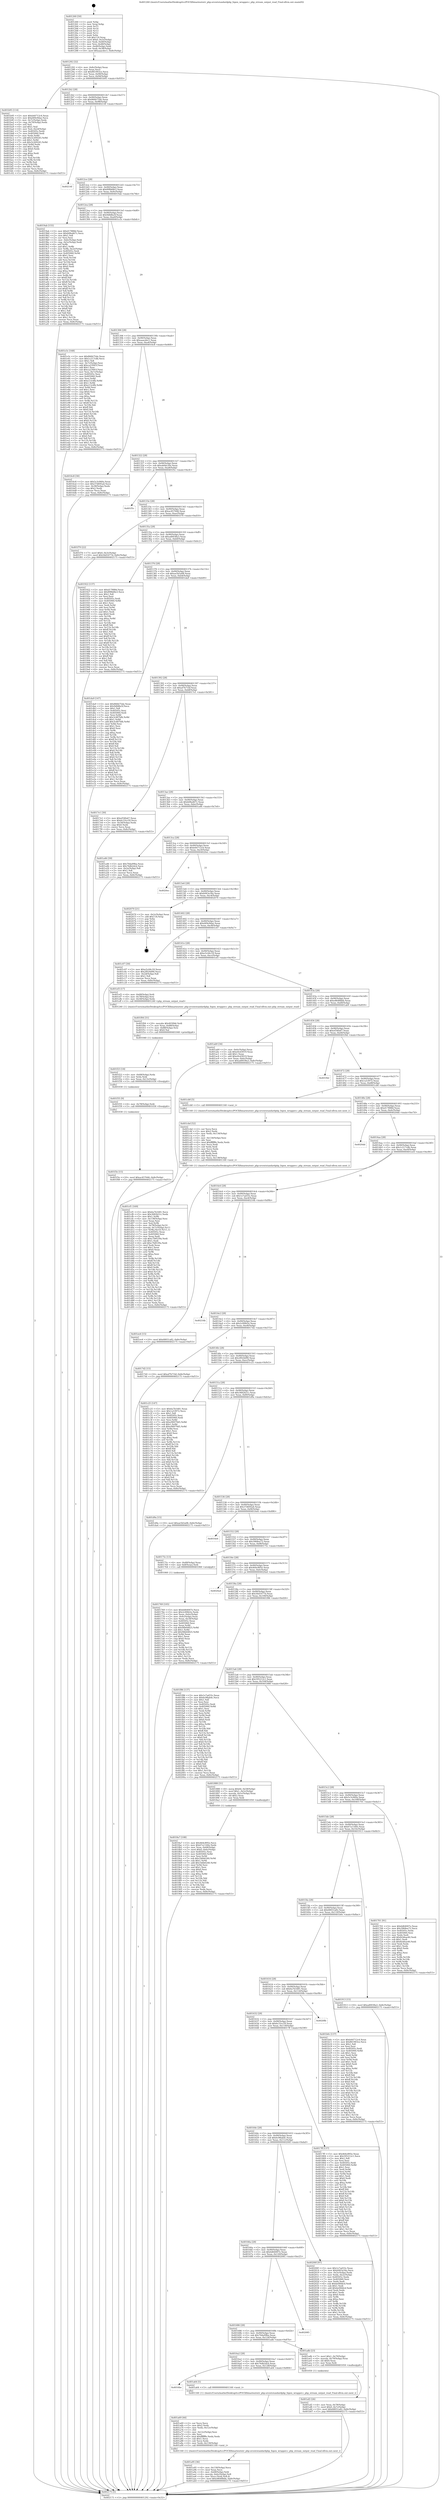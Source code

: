 digraph "0x401260" {
  label = "0x401260 (/mnt/c/Users/mathe/Desktop/tcc/POCII/binaries/extr_php-srcextstandardphp_fopen_wrapper.c_php_stream_output_read_Final-ollvm.out::main(0))"
  labelloc = "t"
  node[shape=record]

  Entry [label="",width=0.3,height=0.3,shape=circle,fillcolor=black,style=filled]
  "0x401292" [label="{
     0x401292 [32]\l
     | [instrs]\l
     &nbsp;&nbsp;0x401292 \<+6\>: mov -0x8c(%rbp),%eax\l
     &nbsp;&nbsp;0x401298 \<+2\>: mov %eax,%ecx\l
     &nbsp;&nbsp;0x40129a \<+6\>: sub $0x861903ce,%ecx\l
     &nbsp;&nbsp;0x4012a0 \<+6\>: mov %eax,-0x90(%rbp)\l
     &nbsp;&nbsp;0x4012a6 \<+6\>: mov %ecx,-0x94(%rbp)\l
     &nbsp;&nbsp;0x4012ac \<+6\>: je 0000000000401b95 \<main+0x935\>\l
  }"]
  "0x401b95" [label="{
     0x401b95 [114]\l
     | [instrs]\l
     &nbsp;&nbsp;0x401b95 \<+5\>: mov $0xb44712c4,%eax\l
     &nbsp;&nbsp;0x401b9a \<+5\>: mov $0xd49e9dae,%ecx\l
     &nbsp;&nbsp;0x401b9f \<+3\>: mov -0x7c(%rbp),%edx\l
     &nbsp;&nbsp;0x401ba2 \<+3\>: cmp -0x70(%rbp),%edx\l
     &nbsp;&nbsp;0x401ba5 \<+4\>: setl %sil\l
     &nbsp;&nbsp;0x401ba9 \<+4\>: and $0x1,%sil\l
     &nbsp;&nbsp;0x401bad \<+4\>: mov %sil,-0x2d(%rbp)\l
     &nbsp;&nbsp;0x401bb1 \<+7\>: mov 0x40505c,%edx\l
     &nbsp;&nbsp;0x401bb8 \<+7\>: mov 0x405060,%edi\l
     &nbsp;&nbsp;0x401bbf \<+3\>: mov %edx,%r8d\l
     &nbsp;&nbsp;0x401bc2 \<+7\>: add $0x3c269245,%r8d\l
     &nbsp;&nbsp;0x401bc9 \<+4\>: sub $0x1,%r8d\l
     &nbsp;&nbsp;0x401bcd \<+7\>: sub $0x3c269245,%r8d\l
     &nbsp;&nbsp;0x401bd4 \<+4\>: imul %r8d,%edx\l
     &nbsp;&nbsp;0x401bd8 \<+3\>: and $0x1,%edx\l
     &nbsp;&nbsp;0x401bdb \<+3\>: cmp $0x0,%edx\l
     &nbsp;&nbsp;0x401bde \<+4\>: sete %sil\l
     &nbsp;&nbsp;0x401be2 \<+3\>: cmp $0xa,%edi\l
     &nbsp;&nbsp;0x401be5 \<+4\>: setl %r9b\l
     &nbsp;&nbsp;0x401be9 \<+3\>: mov %sil,%r10b\l
     &nbsp;&nbsp;0x401bec \<+3\>: and %r9b,%r10b\l
     &nbsp;&nbsp;0x401bef \<+3\>: xor %r9b,%sil\l
     &nbsp;&nbsp;0x401bf2 \<+3\>: or %sil,%r10b\l
     &nbsp;&nbsp;0x401bf5 \<+4\>: test $0x1,%r10b\l
     &nbsp;&nbsp;0x401bf9 \<+3\>: cmovne %ecx,%eax\l
     &nbsp;&nbsp;0x401bfc \<+6\>: mov %eax,-0x8c(%rbp)\l
     &nbsp;&nbsp;0x401c02 \<+5\>: jmp 0000000000402175 \<main+0xf15\>\l
  }"]
  "0x4012b2" [label="{
     0x4012b2 [28]\l
     | [instrs]\l
     &nbsp;&nbsp;0x4012b2 \<+5\>: jmp 00000000004012b7 \<main+0x57\>\l
     &nbsp;&nbsp;0x4012b7 \<+6\>: mov -0x90(%rbp),%eax\l
     &nbsp;&nbsp;0x4012bd \<+5\>: sub $0x866b75de,%eax\l
     &nbsp;&nbsp;0x4012c2 \<+6\>: mov %eax,-0x98(%rbp)\l
     &nbsp;&nbsp;0x4012c8 \<+6\>: je 000000000040214f \<main+0xeef\>\l
  }"]
  Exit [label="",width=0.3,height=0.3,shape=circle,fillcolor=black,style=filled,peripheries=2]
  "0x40214f" [label="{
     0x40214f\l
  }", style=dashed]
  "0x4012ce" [label="{
     0x4012ce [28]\l
     | [instrs]\l
     &nbsp;&nbsp;0x4012ce \<+5\>: jmp 00000000004012d3 \<main+0x73\>\l
     &nbsp;&nbsp;0x4012d3 \<+6\>: mov -0x90(%rbp),%eax\l
     &nbsp;&nbsp;0x4012d9 \<+5\>: sub $0x89fb68e3,%eax\l
     &nbsp;&nbsp;0x4012de \<+6\>: mov %eax,-0x9c(%rbp)\l
     &nbsp;&nbsp;0x4012e4 \<+6\>: je 00000000004019ab \<main+0x74b\>\l
  }"]
  "0x401f3e" [label="{
     0x401f3e [15]\l
     | [instrs]\l
     &nbsp;&nbsp;0x401f3e \<+10\>: movl $0xac457646,-0x8c(%rbp)\l
     &nbsp;&nbsp;0x401f48 \<+5\>: jmp 0000000000402175 \<main+0xf15\>\l
  }"]
  "0x4019ab" [label="{
     0x4019ab [155]\l
     | [instrs]\l
     &nbsp;&nbsp;0x4019ab \<+5\>: mov $0xd17888d,%eax\l
     &nbsp;&nbsp;0x4019b0 \<+5\>: mov $0xb08a467c,%ecx\l
     &nbsp;&nbsp;0x4019b5 \<+2\>: mov $0x1,%dl\l
     &nbsp;&nbsp;0x4019b7 \<+2\>: xor %esi,%esi\l
     &nbsp;&nbsp;0x4019b9 \<+3\>: mov -0x6c(%rbp),%edi\l
     &nbsp;&nbsp;0x4019bc \<+3\>: cmp -0x5c(%rbp),%edi\l
     &nbsp;&nbsp;0x4019bf \<+4\>: setl %r8b\l
     &nbsp;&nbsp;0x4019c3 \<+4\>: and $0x1,%r8b\l
     &nbsp;&nbsp;0x4019c7 \<+4\>: mov %r8b,-0x2e(%rbp)\l
     &nbsp;&nbsp;0x4019cb \<+7\>: mov 0x40505c,%edi\l
     &nbsp;&nbsp;0x4019d2 \<+8\>: mov 0x405060,%r9d\l
     &nbsp;&nbsp;0x4019da \<+3\>: sub $0x1,%esi\l
     &nbsp;&nbsp;0x4019dd \<+3\>: mov %edi,%r10d\l
     &nbsp;&nbsp;0x4019e0 \<+3\>: add %esi,%r10d\l
     &nbsp;&nbsp;0x4019e3 \<+4\>: imul %r10d,%edi\l
     &nbsp;&nbsp;0x4019e7 \<+3\>: and $0x1,%edi\l
     &nbsp;&nbsp;0x4019ea \<+3\>: cmp $0x0,%edi\l
     &nbsp;&nbsp;0x4019ed \<+4\>: sete %r8b\l
     &nbsp;&nbsp;0x4019f1 \<+4\>: cmp $0xa,%r9d\l
     &nbsp;&nbsp;0x4019f5 \<+4\>: setl %r11b\l
     &nbsp;&nbsp;0x4019f9 \<+3\>: mov %r8b,%bl\l
     &nbsp;&nbsp;0x4019fc \<+3\>: xor $0xff,%bl\l
     &nbsp;&nbsp;0x4019ff \<+3\>: mov %r11b,%r14b\l
     &nbsp;&nbsp;0x401a02 \<+4\>: xor $0xff,%r14b\l
     &nbsp;&nbsp;0x401a06 \<+3\>: xor $0x1,%dl\l
     &nbsp;&nbsp;0x401a09 \<+3\>: mov %bl,%r15b\l
     &nbsp;&nbsp;0x401a0c \<+4\>: and $0xff,%r15b\l
     &nbsp;&nbsp;0x401a10 \<+3\>: and %dl,%r8b\l
     &nbsp;&nbsp;0x401a13 \<+3\>: mov %r14b,%r12b\l
     &nbsp;&nbsp;0x401a16 \<+4\>: and $0xff,%r12b\l
     &nbsp;&nbsp;0x401a1a \<+3\>: and %dl,%r11b\l
     &nbsp;&nbsp;0x401a1d \<+3\>: or %r8b,%r15b\l
     &nbsp;&nbsp;0x401a20 \<+3\>: or %r11b,%r12b\l
     &nbsp;&nbsp;0x401a23 \<+3\>: xor %r12b,%r15b\l
     &nbsp;&nbsp;0x401a26 \<+3\>: or %r14b,%bl\l
     &nbsp;&nbsp;0x401a29 \<+3\>: xor $0xff,%bl\l
     &nbsp;&nbsp;0x401a2c \<+3\>: or $0x1,%dl\l
     &nbsp;&nbsp;0x401a2f \<+2\>: and %dl,%bl\l
     &nbsp;&nbsp;0x401a31 \<+3\>: or %bl,%r15b\l
     &nbsp;&nbsp;0x401a34 \<+4\>: test $0x1,%r15b\l
     &nbsp;&nbsp;0x401a38 \<+3\>: cmovne %ecx,%eax\l
     &nbsp;&nbsp;0x401a3b \<+6\>: mov %eax,-0x8c(%rbp)\l
     &nbsp;&nbsp;0x401a41 \<+5\>: jmp 0000000000402175 \<main+0xf15\>\l
  }"]
  "0x4012ea" [label="{
     0x4012ea [28]\l
     | [instrs]\l
     &nbsp;&nbsp;0x4012ea \<+5\>: jmp 00000000004012ef \<main+0x8f\>\l
     &nbsp;&nbsp;0x4012ef \<+6\>: mov -0x90(%rbp),%eax\l
     &nbsp;&nbsp;0x4012f5 \<+5\>: sub $0x9dfd8a5f,%eax\l
     &nbsp;&nbsp;0x4012fa \<+6\>: mov %eax,-0xa0(%rbp)\l
     &nbsp;&nbsp;0x401300 \<+6\>: je 0000000000401e3c \<main+0xbdc\>\l
  }"]
  "0x401f35" [label="{
     0x401f35 [9]\l
     | [instrs]\l
     &nbsp;&nbsp;0x401f35 \<+4\>: mov -0x78(%rbp),%rdi\l
     &nbsp;&nbsp;0x401f39 \<+5\>: call 0000000000401030 \<free@plt\>\l
     | [calls]\l
     &nbsp;&nbsp;0x401030 \{1\} (unknown)\l
  }"]
  "0x401e3c" [label="{
     0x401e3c [168]\l
     | [instrs]\l
     &nbsp;&nbsp;0x401e3c \<+5\>: mov $0x866b75de,%eax\l
     &nbsp;&nbsp;0x401e41 \<+5\>: mov $0x1c217cdb,%ecx\l
     &nbsp;&nbsp;0x401e46 \<+2\>: mov $0x1,%dl\l
     &nbsp;&nbsp;0x401e48 \<+3\>: mov -0x7c(%rbp),%esi\l
     &nbsp;&nbsp;0x401e4b \<+6\>: add $0xca23941f,%esi\l
     &nbsp;&nbsp;0x401e51 \<+3\>: add $0x1,%esi\l
     &nbsp;&nbsp;0x401e54 \<+6\>: sub $0xca23941f,%esi\l
     &nbsp;&nbsp;0x401e5a \<+3\>: mov %esi,-0x7c(%rbp)\l
     &nbsp;&nbsp;0x401e5d \<+7\>: mov 0x40505c,%esi\l
     &nbsp;&nbsp;0x401e64 \<+7\>: mov 0x405060,%edi\l
     &nbsp;&nbsp;0x401e6b \<+3\>: mov %esi,%r8d\l
     &nbsp;&nbsp;0x401e6e \<+7\>: add $0xe13c4fb,%r8d\l
     &nbsp;&nbsp;0x401e75 \<+4\>: sub $0x1,%r8d\l
     &nbsp;&nbsp;0x401e79 \<+7\>: sub $0xe13c4fb,%r8d\l
     &nbsp;&nbsp;0x401e80 \<+4\>: imul %r8d,%esi\l
     &nbsp;&nbsp;0x401e84 \<+3\>: and $0x1,%esi\l
     &nbsp;&nbsp;0x401e87 \<+3\>: cmp $0x0,%esi\l
     &nbsp;&nbsp;0x401e8a \<+4\>: sete %r9b\l
     &nbsp;&nbsp;0x401e8e \<+3\>: cmp $0xa,%edi\l
     &nbsp;&nbsp;0x401e91 \<+4\>: setl %r10b\l
     &nbsp;&nbsp;0x401e95 \<+3\>: mov %r9b,%r11b\l
     &nbsp;&nbsp;0x401e98 \<+4\>: xor $0xff,%r11b\l
     &nbsp;&nbsp;0x401e9c \<+3\>: mov %r10b,%bl\l
     &nbsp;&nbsp;0x401e9f \<+3\>: xor $0xff,%bl\l
     &nbsp;&nbsp;0x401ea2 \<+3\>: xor $0x0,%dl\l
     &nbsp;&nbsp;0x401ea5 \<+3\>: mov %r11b,%r14b\l
     &nbsp;&nbsp;0x401ea8 \<+4\>: and $0x0,%r14b\l
     &nbsp;&nbsp;0x401eac \<+3\>: and %dl,%r9b\l
     &nbsp;&nbsp;0x401eaf \<+3\>: mov %bl,%r15b\l
     &nbsp;&nbsp;0x401eb2 \<+4\>: and $0x0,%r15b\l
     &nbsp;&nbsp;0x401eb6 \<+3\>: and %dl,%r10b\l
     &nbsp;&nbsp;0x401eb9 \<+3\>: or %r9b,%r14b\l
     &nbsp;&nbsp;0x401ebc \<+3\>: or %r10b,%r15b\l
     &nbsp;&nbsp;0x401ebf \<+3\>: xor %r15b,%r14b\l
     &nbsp;&nbsp;0x401ec2 \<+3\>: or %bl,%r11b\l
     &nbsp;&nbsp;0x401ec5 \<+4\>: xor $0xff,%r11b\l
     &nbsp;&nbsp;0x401ec9 \<+3\>: or $0x0,%dl\l
     &nbsp;&nbsp;0x401ecc \<+3\>: and %dl,%r11b\l
     &nbsp;&nbsp;0x401ecf \<+3\>: or %r11b,%r14b\l
     &nbsp;&nbsp;0x401ed2 \<+4\>: test $0x1,%r14b\l
     &nbsp;&nbsp;0x401ed6 \<+3\>: cmovne %ecx,%eax\l
     &nbsp;&nbsp;0x401ed9 \<+6\>: mov %eax,-0x8c(%rbp)\l
     &nbsp;&nbsp;0x401edf \<+5\>: jmp 0000000000402175 \<main+0xf15\>\l
  }"]
  "0x401306" [label="{
     0x401306 [28]\l
     | [instrs]\l
     &nbsp;&nbsp;0x401306 \<+5\>: jmp 000000000040130b \<main+0xab\>\l
     &nbsp;&nbsp;0x40130b \<+6\>: mov -0x90(%rbp),%eax\l
     &nbsp;&nbsp;0x401311 \<+5\>: sub $0xaaacdec1,%eax\l
     &nbsp;&nbsp;0x401316 \<+6\>: mov %eax,-0xa4(%rbp)\l
     &nbsp;&nbsp;0x40131c \<+6\>: je 00000000004016c8 \<main+0x468\>\l
  }"]
  "0x401f23" [label="{
     0x401f23 [18]\l
     | [instrs]\l
     &nbsp;&nbsp;0x401f23 \<+4\>: mov -0x68(%rbp),%rdx\l
     &nbsp;&nbsp;0x401f27 \<+3\>: mov %rdx,%rdi\l
     &nbsp;&nbsp;0x401f2a \<+6\>: mov %eax,-0x13c(%rbp)\l
     &nbsp;&nbsp;0x401f30 \<+5\>: call 0000000000401030 \<free@plt\>\l
     | [calls]\l
     &nbsp;&nbsp;0x401030 \{1\} (unknown)\l
  }"]
  "0x4016c8" [label="{
     0x4016c8 [30]\l
     | [instrs]\l
     &nbsp;&nbsp;0x4016c8 \<+5\>: mov $0x5c3c060a,%eax\l
     &nbsp;&nbsp;0x4016cd \<+5\>: mov $0x37d695a4,%ecx\l
     &nbsp;&nbsp;0x4016d2 \<+3\>: mov -0x38(%rbp),%edx\l
     &nbsp;&nbsp;0x4016d5 \<+3\>: cmp $0x2,%edx\l
     &nbsp;&nbsp;0x4016d8 \<+3\>: cmovne %ecx,%eax\l
     &nbsp;&nbsp;0x4016db \<+6\>: mov %eax,-0x8c(%rbp)\l
     &nbsp;&nbsp;0x4016e1 \<+5\>: jmp 0000000000402175 \<main+0xf15\>\l
  }"]
  "0x401322" [label="{
     0x401322 [28]\l
     | [instrs]\l
     &nbsp;&nbsp;0x401322 \<+5\>: jmp 0000000000401327 \<main+0xc7\>\l
     &nbsp;&nbsp;0x401327 \<+6\>: mov -0x90(%rbp),%eax\l
     &nbsp;&nbsp;0x40132d \<+5\>: sub $0xab0dc20e,%eax\l
     &nbsp;&nbsp;0x401332 \<+6\>: mov %eax,-0xa8(%rbp)\l
     &nbsp;&nbsp;0x401338 \<+6\>: je 0000000000401f5c \<main+0xcfc\>\l
  }"]
  "0x402175" [label="{
     0x402175 [5]\l
     | [instrs]\l
     &nbsp;&nbsp;0x402175 \<+5\>: jmp 0000000000401292 \<main+0x32\>\l
  }"]
  "0x401260" [label="{
     0x401260 [50]\l
     | [instrs]\l
     &nbsp;&nbsp;0x401260 \<+1\>: push %rbp\l
     &nbsp;&nbsp;0x401261 \<+3\>: mov %rsp,%rbp\l
     &nbsp;&nbsp;0x401264 \<+2\>: push %r15\l
     &nbsp;&nbsp;0x401266 \<+2\>: push %r14\l
     &nbsp;&nbsp;0x401268 \<+2\>: push %r13\l
     &nbsp;&nbsp;0x40126a \<+2\>: push %r12\l
     &nbsp;&nbsp;0x40126c \<+1\>: push %rbx\l
     &nbsp;&nbsp;0x40126d \<+7\>: sub $0x118,%rsp\l
     &nbsp;&nbsp;0x401274 \<+7\>: movl $0x0,-0x3c(%rbp)\l
     &nbsp;&nbsp;0x40127b \<+3\>: mov %edi,-0x40(%rbp)\l
     &nbsp;&nbsp;0x40127e \<+4\>: mov %rsi,-0x48(%rbp)\l
     &nbsp;&nbsp;0x401282 \<+3\>: mov -0x40(%rbp),%edi\l
     &nbsp;&nbsp;0x401285 \<+3\>: mov %edi,-0x38(%rbp)\l
     &nbsp;&nbsp;0x401288 \<+10\>: movl $0xaaacdec1,-0x8c(%rbp)\l
  }"]
  "0x401f04" [label="{
     0x401f04 [31]\l
     | [instrs]\l
     &nbsp;&nbsp;0x401f04 \<+10\>: movabs $0x4030b6,%rdi\l
     &nbsp;&nbsp;0x401f0e \<+7\>: mov %rax,-0x88(%rbp)\l
     &nbsp;&nbsp;0x401f15 \<+7\>: mov -0x88(%rbp),%rsi\l
     &nbsp;&nbsp;0x401f1c \<+2\>: mov $0x0,%al\l
     &nbsp;&nbsp;0x401f1e \<+5\>: call 0000000000401040 \<printf@plt\>\l
     | [calls]\l
     &nbsp;&nbsp;0x401040 \{1\} (unknown)\l
  }"]
  "0x401f5c" [label="{
     0x401f5c\l
  }", style=dashed]
  "0x40133e" [label="{
     0x40133e [28]\l
     | [instrs]\l
     &nbsp;&nbsp;0x40133e \<+5\>: jmp 0000000000401343 \<main+0xe3\>\l
     &nbsp;&nbsp;0x401343 \<+6\>: mov -0x90(%rbp),%eax\l
     &nbsp;&nbsp;0x401349 \<+5\>: sub $0xac457646,%eax\l
     &nbsp;&nbsp;0x40134e \<+6\>: mov %eax,-0xac(%rbp)\l
     &nbsp;&nbsp;0x401354 \<+6\>: je 0000000000401f70 \<main+0xd10\>\l
  }"]
  "0x401cf1" [label="{
     0x401cf1 [169]\l
     | [instrs]\l
     &nbsp;&nbsp;0x401cf1 \<+5\>: mov $0x6a7b1681,%ecx\l
     &nbsp;&nbsp;0x401cf6 \<+5\>: mov $0x3682b51c,%edx\l
     &nbsp;&nbsp;0x401cfb \<+3\>: mov $0x1,%r8b\l
     &nbsp;&nbsp;0x401cfe \<+6\>: mov -0x138(%rbp),%esi\l
     &nbsp;&nbsp;0x401d04 \<+3\>: imul %eax,%esi\l
     &nbsp;&nbsp;0x401d07 \<+3\>: mov %sil,%r9b\l
     &nbsp;&nbsp;0x401d0a \<+4\>: mov -0x78(%rbp),%r10\l
     &nbsp;&nbsp;0x401d0e \<+4\>: movslq -0x7c(%rbp),%r11\l
     &nbsp;&nbsp;0x401d12 \<+4\>: mov %r9b,(%r10,%r11,1)\l
     &nbsp;&nbsp;0x401d16 \<+7\>: mov 0x40505c,%eax\l
     &nbsp;&nbsp;0x401d1d \<+7\>: mov 0x405060,%esi\l
     &nbsp;&nbsp;0x401d24 \<+2\>: mov %eax,%edi\l
     &nbsp;&nbsp;0x401d26 \<+6\>: sub $0xc7b8539a,%edi\l
     &nbsp;&nbsp;0x401d2c \<+3\>: sub $0x1,%edi\l
     &nbsp;&nbsp;0x401d2f \<+6\>: add $0xc7b8539a,%edi\l
     &nbsp;&nbsp;0x401d35 \<+3\>: imul %edi,%eax\l
     &nbsp;&nbsp;0x401d38 \<+3\>: and $0x1,%eax\l
     &nbsp;&nbsp;0x401d3b \<+3\>: cmp $0x0,%eax\l
     &nbsp;&nbsp;0x401d3e \<+4\>: sete %r9b\l
     &nbsp;&nbsp;0x401d42 \<+3\>: cmp $0xa,%esi\l
     &nbsp;&nbsp;0x401d45 \<+3\>: setl %bl\l
     &nbsp;&nbsp;0x401d48 \<+3\>: mov %r9b,%r14b\l
     &nbsp;&nbsp;0x401d4b \<+4\>: xor $0xff,%r14b\l
     &nbsp;&nbsp;0x401d4f \<+3\>: mov %bl,%r15b\l
     &nbsp;&nbsp;0x401d52 \<+4\>: xor $0xff,%r15b\l
     &nbsp;&nbsp;0x401d56 \<+4\>: xor $0x0,%r8b\l
     &nbsp;&nbsp;0x401d5a \<+3\>: mov %r14b,%r12b\l
     &nbsp;&nbsp;0x401d5d \<+4\>: and $0x0,%r12b\l
     &nbsp;&nbsp;0x401d61 \<+3\>: and %r8b,%r9b\l
     &nbsp;&nbsp;0x401d64 \<+3\>: mov %r15b,%r13b\l
     &nbsp;&nbsp;0x401d67 \<+4\>: and $0x0,%r13b\l
     &nbsp;&nbsp;0x401d6b \<+3\>: and %r8b,%bl\l
     &nbsp;&nbsp;0x401d6e \<+3\>: or %r9b,%r12b\l
     &nbsp;&nbsp;0x401d71 \<+3\>: or %bl,%r13b\l
     &nbsp;&nbsp;0x401d74 \<+3\>: xor %r13b,%r12b\l
     &nbsp;&nbsp;0x401d77 \<+3\>: or %r15b,%r14b\l
     &nbsp;&nbsp;0x401d7a \<+4\>: xor $0xff,%r14b\l
     &nbsp;&nbsp;0x401d7e \<+4\>: or $0x0,%r8b\l
     &nbsp;&nbsp;0x401d82 \<+3\>: and %r8b,%r14b\l
     &nbsp;&nbsp;0x401d85 \<+3\>: or %r14b,%r12b\l
     &nbsp;&nbsp;0x401d88 \<+4\>: test $0x1,%r12b\l
     &nbsp;&nbsp;0x401d8c \<+3\>: cmovne %edx,%ecx\l
     &nbsp;&nbsp;0x401d8f \<+6\>: mov %ecx,-0x8c(%rbp)\l
     &nbsp;&nbsp;0x401d95 \<+5\>: jmp 0000000000402175 \<main+0xf15\>\l
  }"]
  "0x401f70" [label="{
     0x401f70 [22]\l
     | [instrs]\l
     &nbsp;&nbsp;0x401f70 \<+7\>: movl $0x0,-0x3c(%rbp)\l
     &nbsp;&nbsp;0x401f77 \<+10\>: movl $0x56d1677d,-0x8c(%rbp)\l
     &nbsp;&nbsp;0x401f81 \<+5\>: jmp 0000000000402175 \<main+0xf15\>\l
  }"]
  "0x40135a" [label="{
     0x40135a [28]\l
     | [instrs]\l
     &nbsp;&nbsp;0x40135a \<+5\>: jmp 000000000040135f \<main+0xff\>\l
     &nbsp;&nbsp;0x40135f \<+6\>: mov -0x90(%rbp),%eax\l
     &nbsp;&nbsp;0x401365 \<+5\>: sub $0xad0038a3,%eax\l
     &nbsp;&nbsp;0x40136a \<+6\>: mov %eax,-0xb0(%rbp)\l
     &nbsp;&nbsp;0x401370 \<+6\>: je 0000000000401922 \<main+0x6c2\>\l
  }"]
  "0x401cbd" [label="{
     0x401cbd [52]\l
     | [instrs]\l
     &nbsp;&nbsp;0x401cbd \<+2\>: xor %ecx,%ecx\l
     &nbsp;&nbsp;0x401cbf \<+5\>: mov $0x2,%edx\l
     &nbsp;&nbsp;0x401cc4 \<+6\>: mov %edx,-0x134(%rbp)\l
     &nbsp;&nbsp;0x401cca \<+1\>: cltd\l
     &nbsp;&nbsp;0x401ccb \<+6\>: mov -0x134(%rbp),%esi\l
     &nbsp;&nbsp;0x401cd1 \<+2\>: idiv %esi\l
     &nbsp;&nbsp;0x401cd3 \<+6\>: imul $0xfffffffe,%edx,%edx\l
     &nbsp;&nbsp;0x401cd9 \<+2\>: mov %ecx,%edi\l
     &nbsp;&nbsp;0x401cdb \<+2\>: sub %edx,%edi\l
     &nbsp;&nbsp;0x401cdd \<+2\>: mov %ecx,%edx\l
     &nbsp;&nbsp;0x401cdf \<+3\>: sub $0x1,%edx\l
     &nbsp;&nbsp;0x401ce2 \<+2\>: add %edx,%edi\l
     &nbsp;&nbsp;0x401ce4 \<+2\>: sub %edi,%ecx\l
     &nbsp;&nbsp;0x401ce6 \<+6\>: mov %ecx,-0x138(%rbp)\l
     &nbsp;&nbsp;0x401cec \<+5\>: call 0000000000401160 \<next_i\>\l
     | [calls]\l
     &nbsp;&nbsp;0x401160 \{1\} (/mnt/c/Users/mathe/Desktop/tcc/POCII/binaries/extr_php-srcextstandardphp_fopen_wrapper.c_php_stream_output_read_Final-ollvm.out::next_i)\l
  }"]
  "0x401922" [label="{
     0x401922 [137]\l
     | [instrs]\l
     &nbsp;&nbsp;0x401922 \<+5\>: mov $0xd17888d,%eax\l
     &nbsp;&nbsp;0x401927 \<+5\>: mov $0x89fb68e3,%ecx\l
     &nbsp;&nbsp;0x40192c \<+2\>: mov $0x1,%dl\l
     &nbsp;&nbsp;0x40192e \<+2\>: xor %esi,%esi\l
     &nbsp;&nbsp;0x401930 \<+7\>: mov 0x40505c,%edi\l
     &nbsp;&nbsp;0x401937 \<+8\>: mov 0x405060,%r8d\l
     &nbsp;&nbsp;0x40193f \<+3\>: sub $0x1,%esi\l
     &nbsp;&nbsp;0x401942 \<+3\>: mov %edi,%r9d\l
     &nbsp;&nbsp;0x401945 \<+3\>: add %esi,%r9d\l
     &nbsp;&nbsp;0x401948 \<+4\>: imul %r9d,%edi\l
     &nbsp;&nbsp;0x40194c \<+3\>: and $0x1,%edi\l
     &nbsp;&nbsp;0x40194f \<+3\>: cmp $0x0,%edi\l
     &nbsp;&nbsp;0x401952 \<+4\>: sete %r10b\l
     &nbsp;&nbsp;0x401956 \<+4\>: cmp $0xa,%r8d\l
     &nbsp;&nbsp;0x40195a \<+4\>: setl %r11b\l
     &nbsp;&nbsp;0x40195e \<+3\>: mov %r10b,%bl\l
     &nbsp;&nbsp;0x401961 \<+3\>: xor $0xff,%bl\l
     &nbsp;&nbsp;0x401964 \<+3\>: mov %r11b,%r14b\l
     &nbsp;&nbsp;0x401967 \<+4\>: xor $0xff,%r14b\l
     &nbsp;&nbsp;0x40196b \<+3\>: xor $0x1,%dl\l
     &nbsp;&nbsp;0x40196e \<+3\>: mov %bl,%r15b\l
     &nbsp;&nbsp;0x401971 \<+4\>: and $0xff,%r15b\l
     &nbsp;&nbsp;0x401975 \<+3\>: and %dl,%r10b\l
     &nbsp;&nbsp;0x401978 \<+3\>: mov %r14b,%r12b\l
     &nbsp;&nbsp;0x40197b \<+4\>: and $0xff,%r12b\l
     &nbsp;&nbsp;0x40197f \<+3\>: and %dl,%r11b\l
     &nbsp;&nbsp;0x401982 \<+3\>: or %r10b,%r15b\l
     &nbsp;&nbsp;0x401985 \<+3\>: or %r11b,%r12b\l
     &nbsp;&nbsp;0x401988 \<+3\>: xor %r12b,%r15b\l
     &nbsp;&nbsp;0x40198b \<+3\>: or %r14b,%bl\l
     &nbsp;&nbsp;0x40198e \<+3\>: xor $0xff,%bl\l
     &nbsp;&nbsp;0x401991 \<+3\>: or $0x1,%dl\l
     &nbsp;&nbsp;0x401994 \<+2\>: and %dl,%bl\l
     &nbsp;&nbsp;0x401996 \<+3\>: or %bl,%r15b\l
     &nbsp;&nbsp;0x401999 \<+4\>: test $0x1,%r15b\l
     &nbsp;&nbsp;0x40199d \<+3\>: cmovne %ecx,%eax\l
     &nbsp;&nbsp;0x4019a0 \<+6\>: mov %eax,-0x8c(%rbp)\l
     &nbsp;&nbsp;0x4019a6 \<+5\>: jmp 0000000000402175 \<main+0xf15\>\l
  }"]
  "0x401376" [label="{
     0x401376 [28]\l
     | [instrs]\l
     &nbsp;&nbsp;0x401376 \<+5\>: jmp 000000000040137b \<main+0x11b\>\l
     &nbsp;&nbsp;0x40137b \<+6\>: mov -0x90(%rbp),%eax\l
     &nbsp;&nbsp;0x401381 \<+5\>: sub $0xae5b5a08,%eax\l
     &nbsp;&nbsp;0x401386 \<+6\>: mov %eax,-0xb4(%rbp)\l
     &nbsp;&nbsp;0x40138c \<+6\>: je 0000000000401da9 \<main+0xb49\>\l
  }"]
  "0x401af2" [label="{
     0x401af2 [26]\l
     | [instrs]\l
     &nbsp;&nbsp;0x401af2 \<+4\>: mov %rax,-0x78(%rbp)\l
     &nbsp;&nbsp;0x401af6 \<+7\>: movl $0x0,-0x7c(%rbp)\l
     &nbsp;&nbsp;0x401afd \<+10\>: movl $0x68051a82,-0x8c(%rbp)\l
     &nbsp;&nbsp;0x401b07 \<+5\>: jmp 0000000000402175 \<main+0xf15\>\l
  }"]
  "0x401da9" [label="{
     0x401da9 [147]\l
     | [instrs]\l
     &nbsp;&nbsp;0x401da9 \<+5\>: mov $0x866b75de,%eax\l
     &nbsp;&nbsp;0x401dae \<+5\>: mov $0x9dfd8a5f,%ecx\l
     &nbsp;&nbsp;0x401db3 \<+2\>: mov $0x1,%dl\l
     &nbsp;&nbsp;0x401db5 \<+7\>: mov 0x40505c,%esi\l
     &nbsp;&nbsp;0x401dbc \<+7\>: mov 0x405060,%edi\l
     &nbsp;&nbsp;0x401dc3 \<+3\>: mov %esi,%r8d\l
     &nbsp;&nbsp;0x401dc6 \<+7\>: sub $0x3c487bfb,%r8d\l
     &nbsp;&nbsp;0x401dcd \<+4\>: sub $0x1,%r8d\l
     &nbsp;&nbsp;0x401dd1 \<+7\>: add $0x3c487bfb,%r8d\l
     &nbsp;&nbsp;0x401dd8 \<+4\>: imul %r8d,%esi\l
     &nbsp;&nbsp;0x401ddc \<+3\>: and $0x1,%esi\l
     &nbsp;&nbsp;0x401ddf \<+3\>: cmp $0x0,%esi\l
     &nbsp;&nbsp;0x401de2 \<+4\>: sete %r9b\l
     &nbsp;&nbsp;0x401de6 \<+3\>: cmp $0xa,%edi\l
     &nbsp;&nbsp;0x401de9 \<+4\>: setl %r10b\l
     &nbsp;&nbsp;0x401ded \<+3\>: mov %r9b,%r11b\l
     &nbsp;&nbsp;0x401df0 \<+4\>: xor $0xff,%r11b\l
     &nbsp;&nbsp;0x401df4 \<+3\>: mov %r10b,%bl\l
     &nbsp;&nbsp;0x401df7 \<+3\>: xor $0xff,%bl\l
     &nbsp;&nbsp;0x401dfa \<+3\>: xor $0x0,%dl\l
     &nbsp;&nbsp;0x401dfd \<+3\>: mov %r11b,%r14b\l
     &nbsp;&nbsp;0x401e00 \<+4\>: and $0x0,%r14b\l
     &nbsp;&nbsp;0x401e04 \<+3\>: and %dl,%r9b\l
     &nbsp;&nbsp;0x401e07 \<+3\>: mov %bl,%r15b\l
     &nbsp;&nbsp;0x401e0a \<+4\>: and $0x0,%r15b\l
     &nbsp;&nbsp;0x401e0e \<+3\>: and %dl,%r10b\l
     &nbsp;&nbsp;0x401e11 \<+3\>: or %r9b,%r14b\l
     &nbsp;&nbsp;0x401e14 \<+3\>: or %r10b,%r15b\l
     &nbsp;&nbsp;0x401e17 \<+3\>: xor %r15b,%r14b\l
     &nbsp;&nbsp;0x401e1a \<+3\>: or %bl,%r11b\l
     &nbsp;&nbsp;0x401e1d \<+4\>: xor $0xff,%r11b\l
     &nbsp;&nbsp;0x401e21 \<+3\>: or $0x0,%dl\l
     &nbsp;&nbsp;0x401e24 \<+3\>: and %dl,%r11b\l
     &nbsp;&nbsp;0x401e27 \<+3\>: or %r11b,%r14b\l
     &nbsp;&nbsp;0x401e2a \<+4\>: test $0x1,%r14b\l
     &nbsp;&nbsp;0x401e2e \<+3\>: cmovne %ecx,%eax\l
     &nbsp;&nbsp;0x401e31 \<+6\>: mov %eax,-0x8c(%rbp)\l
     &nbsp;&nbsp;0x401e37 \<+5\>: jmp 0000000000402175 \<main+0xf15\>\l
  }"]
  "0x401392" [label="{
     0x401392 [28]\l
     | [instrs]\l
     &nbsp;&nbsp;0x401392 \<+5\>: jmp 0000000000401397 \<main+0x137\>\l
     &nbsp;&nbsp;0x401397 \<+6\>: mov -0x90(%rbp),%eax\l
     &nbsp;&nbsp;0x40139d \<+5\>: sub $0xaf7b71bf,%eax\l
     &nbsp;&nbsp;0x4013a2 \<+6\>: mov %eax,-0xb8(%rbp)\l
     &nbsp;&nbsp;0x4013a8 \<+6\>: je 00000000004017e1 \<main+0x581\>\l
  }"]
  "0x401a95" [label="{
     0x401a95 [36]\l
     | [instrs]\l
     &nbsp;&nbsp;0x401a95 \<+6\>: mov -0x130(%rbp),%ecx\l
     &nbsp;&nbsp;0x401a9b \<+3\>: imul %eax,%ecx\l
     &nbsp;&nbsp;0x401a9e \<+4\>: mov -0x68(%rbp),%rdi\l
     &nbsp;&nbsp;0x401aa2 \<+4\>: movslq -0x6c(%rbp),%r8\l
     &nbsp;&nbsp;0x401aa6 \<+4\>: mov %ecx,(%rdi,%r8,4)\l
     &nbsp;&nbsp;0x401aaa \<+10\>: movl $0xe8648bbb,-0x8c(%rbp)\l
     &nbsp;&nbsp;0x401ab4 \<+5\>: jmp 0000000000402175 \<main+0xf15\>\l
  }"]
  "0x4017e1" [label="{
     0x4017e1 [30]\l
     | [instrs]\l
     &nbsp;&nbsp;0x4017e1 \<+5\>: mov $0xef34fa67,%eax\l
     &nbsp;&nbsp;0x4017e6 \<+5\>: mov $0x6c33cc59,%ecx\l
     &nbsp;&nbsp;0x4017eb \<+3\>: mov -0x34(%rbp),%edx\l
     &nbsp;&nbsp;0x4017ee \<+3\>: cmp $0x0,%edx\l
     &nbsp;&nbsp;0x4017f1 \<+3\>: cmove %ecx,%eax\l
     &nbsp;&nbsp;0x4017f4 \<+6\>: mov %eax,-0x8c(%rbp)\l
     &nbsp;&nbsp;0x4017fa \<+5\>: jmp 0000000000402175 \<main+0xf15\>\l
  }"]
  "0x4013ae" [label="{
     0x4013ae [28]\l
     | [instrs]\l
     &nbsp;&nbsp;0x4013ae \<+5\>: jmp 00000000004013b3 \<main+0x153\>\l
     &nbsp;&nbsp;0x4013b3 \<+6\>: mov -0x90(%rbp),%eax\l
     &nbsp;&nbsp;0x4013b9 \<+5\>: sub $0xb08a467c,%eax\l
     &nbsp;&nbsp;0x4013be \<+6\>: mov %eax,-0xbc(%rbp)\l
     &nbsp;&nbsp;0x4013c4 \<+6\>: je 0000000000401a46 \<main+0x7e6\>\l
  }"]
  "0x401a69" [label="{
     0x401a69 [44]\l
     | [instrs]\l
     &nbsp;&nbsp;0x401a69 \<+2\>: xor %ecx,%ecx\l
     &nbsp;&nbsp;0x401a6b \<+5\>: mov $0x2,%edx\l
     &nbsp;&nbsp;0x401a70 \<+6\>: mov %edx,-0x12c(%rbp)\l
     &nbsp;&nbsp;0x401a76 \<+1\>: cltd\l
     &nbsp;&nbsp;0x401a77 \<+6\>: mov -0x12c(%rbp),%esi\l
     &nbsp;&nbsp;0x401a7d \<+2\>: idiv %esi\l
     &nbsp;&nbsp;0x401a7f \<+6\>: imul $0xfffffffe,%edx,%edx\l
     &nbsp;&nbsp;0x401a85 \<+3\>: sub $0x1,%ecx\l
     &nbsp;&nbsp;0x401a88 \<+2\>: sub %ecx,%edx\l
     &nbsp;&nbsp;0x401a8a \<+6\>: mov %edx,-0x130(%rbp)\l
     &nbsp;&nbsp;0x401a90 \<+5\>: call 0000000000401160 \<next_i\>\l
     | [calls]\l
     &nbsp;&nbsp;0x401160 \{1\} (/mnt/c/Users/mathe/Desktop/tcc/POCII/binaries/extr_php-srcextstandardphp_fopen_wrapper.c_php_stream_output_read_Final-ollvm.out::next_i)\l
  }"]
  "0x401a46" [label="{
     0x401a46 [30]\l
     | [instrs]\l
     &nbsp;&nbsp;0x401a46 \<+5\>: mov $0x70da99ba,%eax\l
     &nbsp;&nbsp;0x401a4b \<+5\>: mov $0x76db2dcb,%ecx\l
     &nbsp;&nbsp;0x401a50 \<+3\>: mov -0x2e(%rbp),%dl\l
     &nbsp;&nbsp;0x401a53 \<+3\>: test $0x1,%dl\l
     &nbsp;&nbsp;0x401a56 \<+3\>: cmovne %ecx,%eax\l
     &nbsp;&nbsp;0x401a59 \<+6\>: mov %eax,-0x8c(%rbp)\l
     &nbsp;&nbsp;0x401a5f \<+5\>: jmp 0000000000402175 \<main+0xf15\>\l
  }"]
  "0x4013ca" [label="{
     0x4013ca [28]\l
     | [instrs]\l
     &nbsp;&nbsp;0x4013ca \<+5\>: jmp 00000000004013cf \<main+0x16f\>\l
     &nbsp;&nbsp;0x4013cf \<+6\>: mov -0x90(%rbp),%eax\l
     &nbsp;&nbsp;0x4013d5 \<+5\>: sub $0xb44712c4,%eax\l
     &nbsp;&nbsp;0x4013da \<+6\>: mov %eax,-0xc0(%rbp)\l
     &nbsp;&nbsp;0x4013e0 \<+6\>: je 00000000004020ec \<main+0xe8c\>\l
  }"]
  "0x4016be" [label="{
     0x4016be\l
  }", style=dashed]
  "0x4020ec" [label="{
     0x4020ec\l
  }", style=dashed]
  "0x4013e6" [label="{
     0x4013e6 [28]\l
     | [instrs]\l
     &nbsp;&nbsp;0x4013e6 \<+5\>: jmp 00000000004013eb \<main+0x18b\>\l
     &nbsp;&nbsp;0x4013eb \<+6\>: mov -0x90(%rbp),%eax\l
     &nbsp;&nbsp;0x4013f1 \<+5\>: sub $0xb943a34a,%eax\l
     &nbsp;&nbsp;0x4013f6 \<+6\>: mov %eax,-0xc4(%rbp)\l
     &nbsp;&nbsp;0x4013fc \<+6\>: je 0000000000402070 \<main+0xe10\>\l
  }"]
  "0x401a64" [label="{
     0x401a64 [5]\l
     | [instrs]\l
     &nbsp;&nbsp;0x401a64 \<+5\>: call 0000000000401160 \<next_i\>\l
     | [calls]\l
     &nbsp;&nbsp;0x401160 \{1\} (/mnt/c/Users/mathe/Desktop/tcc/POCII/binaries/extr_php-srcextstandardphp_fopen_wrapper.c_php_stream_output_read_Final-ollvm.out::next_i)\l
  }"]
  "0x402070" [label="{
     0x402070 [21]\l
     | [instrs]\l
     &nbsp;&nbsp;0x402070 \<+3\>: mov -0x2c(%rbp),%eax\l
     &nbsp;&nbsp;0x402073 \<+7\>: add $0x118,%rsp\l
     &nbsp;&nbsp;0x40207a \<+1\>: pop %rbx\l
     &nbsp;&nbsp;0x40207b \<+2\>: pop %r12\l
     &nbsp;&nbsp;0x40207d \<+2\>: pop %r13\l
     &nbsp;&nbsp;0x40207f \<+2\>: pop %r14\l
     &nbsp;&nbsp;0x402081 \<+2\>: pop %r15\l
     &nbsp;&nbsp;0x402083 \<+1\>: pop %rbp\l
     &nbsp;&nbsp;0x402084 \<+1\>: ret\l
  }"]
  "0x401402" [label="{
     0x401402 [28]\l
     | [instrs]\l
     &nbsp;&nbsp;0x401402 \<+5\>: jmp 0000000000401407 \<main+0x1a7\>\l
     &nbsp;&nbsp;0x401407 \<+6\>: mov -0x90(%rbp),%eax\l
     &nbsp;&nbsp;0x40140d \<+5\>: sub $0xd49e9dae,%eax\l
     &nbsp;&nbsp;0x401412 \<+6\>: mov %eax,-0xc8(%rbp)\l
     &nbsp;&nbsp;0x401418 \<+6\>: je 0000000000401c07 \<main+0x9a7\>\l
  }"]
  "0x4016a2" [label="{
     0x4016a2 [28]\l
     | [instrs]\l
     &nbsp;&nbsp;0x4016a2 \<+5\>: jmp 00000000004016a7 \<main+0x447\>\l
     &nbsp;&nbsp;0x4016a7 \<+6\>: mov -0x90(%rbp),%eax\l
     &nbsp;&nbsp;0x4016ad \<+5\>: sub $0x76db2dcb,%eax\l
     &nbsp;&nbsp;0x4016b2 \<+6\>: mov %eax,-0x128(%rbp)\l
     &nbsp;&nbsp;0x4016b8 \<+6\>: je 0000000000401a64 \<main+0x804\>\l
  }"]
  "0x401c07" [label="{
     0x401c07 [30]\l
     | [instrs]\l
     &nbsp;&nbsp;0x401c07 \<+5\>: mov $0xe5c44c18,%eax\l
     &nbsp;&nbsp;0x401c0c \<+5\>: mov $0x2f024d90,%ecx\l
     &nbsp;&nbsp;0x401c11 \<+3\>: mov -0x2d(%rbp),%dl\l
     &nbsp;&nbsp;0x401c14 \<+3\>: test $0x1,%dl\l
     &nbsp;&nbsp;0x401c17 \<+3\>: cmovne %ecx,%eax\l
     &nbsp;&nbsp;0x401c1a \<+6\>: mov %eax,-0x8c(%rbp)\l
     &nbsp;&nbsp;0x401c20 \<+5\>: jmp 0000000000402175 \<main+0xf15\>\l
  }"]
  "0x40141e" [label="{
     0x40141e [28]\l
     | [instrs]\l
     &nbsp;&nbsp;0x40141e \<+5\>: jmp 0000000000401423 \<main+0x1c3\>\l
     &nbsp;&nbsp;0x401423 \<+6\>: mov -0x90(%rbp),%eax\l
     &nbsp;&nbsp;0x401429 \<+5\>: sub $0xe5c44c18,%eax\l
     &nbsp;&nbsp;0x40142e \<+6\>: mov %eax,-0xcc(%rbp)\l
     &nbsp;&nbsp;0x401434 \<+6\>: je 0000000000401ef3 \<main+0xc93\>\l
  }"]
  "0x401adb" [label="{
     0x401adb [23]\l
     | [instrs]\l
     &nbsp;&nbsp;0x401adb \<+7\>: movl $0x1,-0x70(%rbp)\l
     &nbsp;&nbsp;0x401ae2 \<+4\>: movslq -0x70(%rbp),%rax\l
     &nbsp;&nbsp;0x401ae6 \<+4\>: shl $0x0,%rax\l
     &nbsp;&nbsp;0x401aea \<+3\>: mov %rax,%rdi\l
     &nbsp;&nbsp;0x401aed \<+5\>: call 0000000000401050 \<malloc@plt\>\l
     | [calls]\l
     &nbsp;&nbsp;0x401050 \{1\} (unknown)\l
  }"]
  "0x401ef3" [label="{
     0x401ef3 [17]\l
     | [instrs]\l
     &nbsp;&nbsp;0x401ef3 \<+4\>: mov -0x68(%rbp),%rdi\l
     &nbsp;&nbsp;0x401ef7 \<+4\>: mov -0x78(%rbp),%rsi\l
     &nbsp;&nbsp;0x401efb \<+4\>: mov -0x58(%rbp),%rdx\l
     &nbsp;&nbsp;0x401eff \<+5\>: call 0000000000401240 \<php_stream_output_read\>\l
     | [calls]\l
     &nbsp;&nbsp;0x401240 \{1\} (/mnt/c/Users/mathe/Desktop/tcc/POCII/binaries/extr_php-srcextstandardphp_fopen_wrapper.c_php_stream_output_read_Final-ollvm.out::php_stream_output_read)\l
  }"]
  "0x40143a" [label="{
     0x40143a [28]\l
     | [instrs]\l
     &nbsp;&nbsp;0x40143a \<+5\>: jmp 000000000040143f \<main+0x1df\>\l
     &nbsp;&nbsp;0x40143f \<+6\>: mov -0x90(%rbp),%eax\l
     &nbsp;&nbsp;0x401445 \<+5\>: sub $0xe8648bbb,%eax\l
     &nbsp;&nbsp;0x40144a \<+6\>: mov %eax,-0xd0(%rbp)\l
     &nbsp;&nbsp;0x401450 \<+6\>: je 0000000000401ab9 \<main+0x859\>\l
  }"]
  "0x401686" [label="{
     0x401686 [28]\l
     | [instrs]\l
     &nbsp;&nbsp;0x401686 \<+5\>: jmp 000000000040168b \<main+0x42b\>\l
     &nbsp;&nbsp;0x40168b \<+6\>: mov -0x90(%rbp),%eax\l
     &nbsp;&nbsp;0x401691 \<+5\>: sub $0x70da99ba,%eax\l
     &nbsp;&nbsp;0x401696 \<+6\>: mov %eax,-0x124(%rbp)\l
     &nbsp;&nbsp;0x40169c \<+6\>: je 0000000000401adb \<main+0x87b\>\l
  }"]
  "0x401ab9" [label="{
     0x401ab9 [34]\l
     | [instrs]\l
     &nbsp;&nbsp;0x401ab9 \<+3\>: mov -0x6c(%rbp),%eax\l
     &nbsp;&nbsp;0x401abc \<+5\>: sub $0xe0cd3019,%eax\l
     &nbsp;&nbsp;0x401ac1 \<+3\>: add $0x1,%eax\l
     &nbsp;&nbsp;0x401ac4 \<+5\>: add $0xe0cd3019,%eax\l
     &nbsp;&nbsp;0x401ac9 \<+3\>: mov %eax,-0x6c(%rbp)\l
     &nbsp;&nbsp;0x401acc \<+10\>: movl $0xad0038a3,-0x8c(%rbp)\l
     &nbsp;&nbsp;0x401ad6 \<+5\>: jmp 0000000000402175 \<main+0xf15\>\l
  }"]
  "0x401456" [label="{
     0x401456 [28]\l
     | [instrs]\l
     &nbsp;&nbsp;0x401456 \<+5\>: jmp 000000000040145b \<main+0x1fb\>\l
     &nbsp;&nbsp;0x40145b \<+6\>: mov -0x90(%rbp),%eax\l
     &nbsp;&nbsp;0x401461 \<+5\>: sub $0xef34fa67,%eax\l
     &nbsp;&nbsp;0x401466 \<+6\>: mov %eax,-0xd4(%rbp)\l
     &nbsp;&nbsp;0x40146c \<+6\>: je 0000000000401f4d \<main+0xced\>\l
  }"]
  "0x402085" [label="{
     0x402085\l
  }", style=dashed]
  "0x401f4d" [label="{
     0x401f4d\l
  }", style=dashed]
  "0x401472" [label="{
     0x401472 [28]\l
     | [instrs]\l
     &nbsp;&nbsp;0x401472 \<+5\>: jmp 0000000000401477 \<main+0x217\>\l
     &nbsp;&nbsp;0x401477 \<+6\>: mov -0x90(%rbp),%eax\l
     &nbsp;&nbsp;0x40147d \<+5\>: sub $0x1a53972,%eax\l
     &nbsp;&nbsp;0x401482 \<+6\>: mov %eax,-0xd8(%rbp)\l
     &nbsp;&nbsp;0x401488 \<+6\>: je 0000000000401cb8 \<main+0xa58\>\l
  }"]
  "0x40166a" [label="{
     0x40166a [28]\l
     | [instrs]\l
     &nbsp;&nbsp;0x40166a \<+5\>: jmp 000000000040166f \<main+0x40f\>\l
     &nbsp;&nbsp;0x40166f \<+6\>: mov -0x90(%rbp),%eax\l
     &nbsp;&nbsp;0x401675 \<+5\>: sub $0x6d64007e,%eax\l
     &nbsp;&nbsp;0x40167a \<+6\>: mov %eax,-0x120(%rbp)\l
     &nbsp;&nbsp;0x401680 \<+6\>: je 0000000000402085 \<main+0xe25\>\l
  }"]
  "0x401cb8" [label="{
     0x401cb8 [5]\l
     | [instrs]\l
     &nbsp;&nbsp;0x401cb8 \<+5\>: call 0000000000401160 \<next_i\>\l
     | [calls]\l
     &nbsp;&nbsp;0x401160 \{1\} (/mnt/c/Users/mathe/Desktop/tcc/POCII/binaries/extr_php-srcextstandardphp_fopen_wrapper.c_php_stream_output_read_Final-ollvm.out::next_i)\l
  }"]
  "0x40148e" [label="{
     0x40148e [28]\l
     | [instrs]\l
     &nbsp;&nbsp;0x40148e \<+5\>: jmp 0000000000401493 \<main+0x233\>\l
     &nbsp;&nbsp;0x401493 \<+6\>: mov -0x90(%rbp),%eax\l
     &nbsp;&nbsp;0x401499 \<+5\>: sub $0xd17888d,%eax\l
     &nbsp;&nbsp;0x40149e \<+6\>: mov %eax,-0xdc(%rbp)\l
     &nbsp;&nbsp;0x4014a4 \<+6\>: je 00000000004020dd \<main+0xe7d\>\l
  }"]
  "0x40200f" [label="{
     0x40200f [97]\l
     | [instrs]\l
     &nbsp;&nbsp;0x40200f \<+5\>: mov $0x1e7ad33c,%eax\l
     &nbsp;&nbsp;0x402014 \<+5\>: mov $0xb943a34a,%ecx\l
     &nbsp;&nbsp;0x402019 \<+3\>: mov -0x3c(%rbp),%edx\l
     &nbsp;&nbsp;0x40201c \<+3\>: mov %edx,-0x2c(%rbp)\l
     &nbsp;&nbsp;0x40201f \<+7\>: mov 0x40505c,%edx\l
     &nbsp;&nbsp;0x402026 \<+7\>: mov 0x405060,%esi\l
     &nbsp;&nbsp;0x40202d \<+2\>: mov %edx,%edi\l
     &nbsp;&nbsp;0x40202f \<+6\>: sub $0xbe0fddcd,%edi\l
     &nbsp;&nbsp;0x402035 \<+3\>: sub $0x1,%edi\l
     &nbsp;&nbsp;0x402038 \<+6\>: add $0xbe0fddcd,%edi\l
     &nbsp;&nbsp;0x40203e \<+3\>: imul %edi,%edx\l
     &nbsp;&nbsp;0x402041 \<+3\>: and $0x1,%edx\l
     &nbsp;&nbsp;0x402044 \<+3\>: cmp $0x0,%edx\l
     &nbsp;&nbsp;0x402047 \<+4\>: sete %r8b\l
     &nbsp;&nbsp;0x40204b \<+3\>: cmp $0xa,%esi\l
     &nbsp;&nbsp;0x40204e \<+4\>: setl %r9b\l
     &nbsp;&nbsp;0x402052 \<+3\>: mov %r8b,%r10b\l
     &nbsp;&nbsp;0x402055 \<+3\>: and %r9b,%r10b\l
     &nbsp;&nbsp;0x402058 \<+3\>: xor %r9b,%r8b\l
     &nbsp;&nbsp;0x40205b \<+3\>: or %r8b,%r10b\l
     &nbsp;&nbsp;0x40205e \<+4\>: test $0x1,%r10b\l
     &nbsp;&nbsp;0x402062 \<+3\>: cmovne %ecx,%eax\l
     &nbsp;&nbsp;0x402065 \<+6\>: mov %eax,-0x8c(%rbp)\l
     &nbsp;&nbsp;0x40206b \<+5\>: jmp 0000000000402175 \<main+0xf15\>\l
  }"]
  "0x4020dd" [label="{
     0x4020dd\l
  }", style=dashed]
  "0x4014aa" [label="{
     0x4014aa [28]\l
     | [instrs]\l
     &nbsp;&nbsp;0x4014aa \<+5\>: jmp 00000000004014af \<main+0x24f\>\l
     &nbsp;&nbsp;0x4014af \<+6\>: mov -0x90(%rbp),%eax\l
     &nbsp;&nbsp;0x4014b5 \<+5\>: sub $0x1c217cdb,%eax\l
     &nbsp;&nbsp;0x4014ba \<+6\>: mov %eax,-0xe0(%rbp)\l
     &nbsp;&nbsp;0x4014c0 \<+6\>: je 0000000000401ee4 \<main+0xc84\>\l
  }"]
  "0x4018a7" [label="{
     0x4018a7 [108]\l
     | [instrs]\l
     &nbsp;&nbsp;0x4018a7 \<+5\>: mov $0x464c895e,%ecx\l
     &nbsp;&nbsp;0x4018ac \<+5\>: mov $0x67a1160e,%edx\l
     &nbsp;&nbsp;0x4018b1 \<+4\>: mov %rax,-0x68(%rbp)\l
     &nbsp;&nbsp;0x4018b5 \<+7\>: movl $0x0,-0x6c(%rbp)\l
     &nbsp;&nbsp;0x4018bc \<+7\>: mov 0x40505c,%esi\l
     &nbsp;&nbsp;0x4018c3 \<+8\>: mov 0x405060,%r8d\l
     &nbsp;&nbsp;0x4018cb \<+3\>: mov %esi,%r9d\l
     &nbsp;&nbsp;0x4018ce \<+7\>: sub $0x1b6b6240,%r9d\l
     &nbsp;&nbsp;0x4018d5 \<+4\>: sub $0x1,%r9d\l
     &nbsp;&nbsp;0x4018d9 \<+7\>: add $0x1b6b6240,%r9d\l
     &nbsp;&nbsp;0x4018e0 \<+4\>: imul %r9d,%esi\l
     &nbsp;&nbsp;0x4018e4 \<+3\>: and $0x1,%esi\l
     &nbsp;&nbsp;0x4018e7 \<+3\>: cmp $0x0,%esi\l
     &nbsp;&nbsp;0x4018ea \<+4\>: sete %r10b\l
     &nbsp;&nbsp;0x4018ee \<+4\>: cmp $0xa,%r8d\l
     &nbsp;&nbsp;0x4018f2 \<+4\>: setl %r11b\l
     &nbsp;&nbsp;0x4018f6 \<+3\>: mov %r10b,%bl\l
     &nbsp;&nbsp;0x4018f9 \<+3\>: and %r11b,%bl\l
     &nbsp;&nbsp;0x4018fc \<+3\>: xor %r11b,%r10b\l
     &nbsp;&nbsp;0x4018ff \<+3\>: or %r10b,%bl\l
     &nbsp;&nbsp;0x401902 \<+3\>: test $0x1,%bl\l
     &nbsp;&nbsp;0x401905 \<+3\>: cmovne %edx,%ecx\l
     &nbsp;&nbsp;0x401908 \<+6\>: mov %ecx,-0x8c(%rbp)\l
     &nbsp;&nbsp;0x40190e \<+5\>: jmp 0000000000402175 \<main+0xf15\>\l
  }"]
  "0x401ee4" [label="{
     0x401ee4 [15]\l
     | [instrs]\l
     &nbsp;&nbsp;0x401ee4 \<+10\>: movl $0x68051a82,-0x8c(%rbp)\l
     &nbsp;&nbsp;0x401eee \<+5\>: jmp 0000000000402175 \<main+0xf15\>\l
  }"]
  "0x4014c6" [label="{
     0x4014c6 [28]\l
     | [instrs]\l
     &nbsp;&nbsp;0x4014c6 \<+5\>: jmp 00000000004014cb \<main+0x26b\>\l
     &nbsp;&nbsp;0x4014cb \<+6\>: mov -0x90(%rbp),%eax\l
     &nbsp;&nbsp;0x4014d1 \<+5\>: sub $0x1e7ad33c,%eax\l
     &nbsp;&nbsp;0x4014d6 \<+6\>: mov %eax,-0xe4(%rbp)\l
     &nbsp;&nbsp;0x4014dc \<+6\>: je 000000000040216b \<main+0xf0b\>\l
  }"]
  "0x40164e" [label="{
     0x40164e [28]\l
     | [instrs]\l
     &nbsp;&nbsp;0x40164e \<+5\>: jmp 0000000000401653 \<main+0x3f3\>\l
     &nbsp;&nbsp;0x401653 \<+6\>: mov -0x90(%rbp),%eax\l
     &nbsp;&nbsp;0x401659 \<+5\>: sub $0x6c98ab4c,%eax\l
     &nbsp;&nbsp;0x40165e \<+6\>: mov %eax,-0x11c(%rbp)\l
     &nbsp;&nbsp;0x401664 \<+6\>: je 000000000040200f \<main+0xdaf\>\l
  }"]
  "0x40216b" [label="{
     0x40216b\l
  }", style=dashed]
  "0x4014e2" [label="{
     0x4014e2 [28]\l
     | [instrs]\l
     &nbsp;&nbsp;0x4014e2 \<+5\>: jmp 00000000004014e7 \<main+0x287\>\l
     &nbsp;&nbsp;0x4014e7 \<+6\>: mov -0x90(%rbp),%eax\l
     &nbsp;&nbsp;0x4014ed \<+5\>: sub $0x2c0f4b5e,%eax\l
     &nbsp;&nbsp;0x4014f2 \<+6\>: mov %eax,-0xe8(%rbp)\l
     &nbsp;&nbsp;0x4014f8 \<+6\>: je 00000000004017d2 \<main+0x572\>\l
  }"]
  "0x4017ff" [label="{
     0x4017ff [137]\l
     | [instrs]\l
     &nbsp;&nbsp;0x4017ff \<+5\>: mov $0x464c895e,%eax\l
     &nbsp;&nbsp;0x401804 \<+5\>: mov $0x595212c1,%ecx\l
     &nbsp;&nbsp;0x401809 \<+2\>: mov $0x1,%dl\l
     &nbsp;&nbsp;0x40180b \<+2\>: xor %esi,%esi\l
     &nbsp;&nbsp;0x40180d \<+7\>: mov 0x40505c,%edi\l
     &nbsp;&nbsp;0x401814 \<+8\>: mov 0x405060,%r8d\l
     &nbsp;&nbsp;0x40181c \<+3\>: sub $0x1,%esi\l
     &nbsp;&nbsp;0x40181f \<+3\>: mov %edi,%r9d\l
     &nbsp;&nbsp;0x401822 \<+3\>: add %esi,%r9d\l
     &nbsp;&nbsp;0x401825 \<+4\>: imul %r9d,%edi\l
     &nbsp;&nbsp;0x401829 \<+3\>: and $0x1,%edi\l
     &nbsp;&nbsp;0x40182c \<+3\>: cmp $0x0,%edi\l
     &nbsp;&nbsp;0x40182f \<+4\>: sete %r10b\l
     &nbsp;&nbsp;0x401833 \<+4\>: cmp $0xa,%r8d\l
     &nbsp;&nbsp;0x401837 \<+4\>: setl %r11b\l
     &nbsp;&nbsp;0x40183b \<+3\>: mov %r10b,%bl\l
     &nbsp;&nbsp;0x40183e \<+3\>: xor $0xff,%bl\l
     &nbsp;&nbsp;0x401841 \<+3\>: mov %r11b,%r14b\l
     &nbsp;&nbsp;0x401844 \<+4\>: xor $0xff,%r14b\l
     &nbsp;&nbsp;0x401848 \<+3\>: xor $0x0,%dl\l
     &nbsp;&nbsp;0x40184b \<+3\>: mov %bl,%r15b\l
     &nbsp;&nbsp;0x40184e \<+4\>: and $0x0,%r15b\l
     &nbsp;&nbsp;0x401852 \<+3\>: and %dl,%r10b\l
     &nbsp;&nbsp;0x401855 \<+3\>: mov %r14b,%r12b\l
     &nbsp;&nbsp;0x401858 \<+4\>: and $0x0,%r12b\l
     &nbsp;&nbsp;0x40185c \<+3\>: and %dl,%r11b\l
     &nbsp;&nbsp;0x40185f \<+3\>: or %r10b,%r15b\l
     &nbsp;&nbsp;0x401862 \<+3\>: or %r11b,%r12b\l
     &nbsp;&nbsp;0x401865 \<+3\>: xor %r12b,%r15b\l
     &nbsp;&nbsp;0x401868 \<+3\>: or %r14b,%bl\l
     &nbsp;&nbsp;0x40186b \<+3\>: xor $0xff,%bl\l
     &nbsp;&nbsp;0x40186e \<+3\>: or $0x0,%dl\l
     &nbsp;&nbsp;0x401871 \<+2\>: and %dl,%bl\l
     &nbsp;&nbsp;0x401873 \<+3\>: or %bl,%r15b\l
     &nbsp;&nbsp;0x401876 \<+4\>: test $0x1,%r15b\l
     &nbsp;&nbsp;0x40187a \<+3\>: cmovne %ecx,%eax\l
     &nbsp;&nbsp;0x40187d \<+6\>: mov %eax,-0x8c(%rbp)\l
     &nbsp;&nbsp;0x401883 \<+5\>: jmp 0000000000402175 \<main+0xf15\>\l
  }"]
  "0x4017d2" [label="{
     0x4017d2 [15]\l
     | [instrs]\l
     &nbsp;&nbsp;0x4017d2 \<+10\>: movl $0xaf7b71bf,-0x8c(%rbp)\l
     &nbsp;&nbsp;0x4017dc \<+5\>: jmp 0000000000402175 \<main+0xf15\>\l
  }"]
  "0x4014fe" [label="{
     0x4014fe [28]\l
     | [instrs]\l
     &nbsp;&nbsp;0x4014fe \<+5\>: jmp 0000000000401503 \<main+0x2a3\>\l
     &nbsp;&nbsp;0x401503 \<+6\>: mov -0x90(%rbp),%eax\l
     &nbsp;&nbsp;0x401509 \<+5\>: sub $0x2f024d90,%eax\l
     &nbsp;&nbsp;0x40150e \<+6\>: mov %eax,-0xec(%rbp)\l
     &nbsp;&nbsp;0x401514 \<+6\>: je 0000000000401c25 \<main+0x9c5\>\l
  }"]
  "0x401632" [label="{
     0x401632 [28]\l
     | [instrs]\l
     &nbsp;&nbsp;0x401632 \<+5\>: jmp 0000000000401637 \<main+0x3d7\>\l
     &nbsp;&nbsp;0x401637 \<+6\>: mov -0x90(%rbp),%eax\l
     &nbsp;&nbsp;0x40163d \<+5\>: sub $0x6c33cc59,%eax\l
     &nbsp;&nbsp;0x401642 \<+6\>: mov %eax,-0x118(%rbp)\l
     &nbsp;&nbsp;0x401648 \<+6\>: je 00000000004017ff \<main+0x59f\>\l
  }"]
  "0x401c25" [label="{
     0x401c25 [147]\l
     | [instrs]\l
     &nbsp;&nbsp;0x401c25 \<+5\>: mov $0x6a7b1681,%eax\l
     &nbsp;&nbsp;0x401c2a \<+5\>: mov $0x1a53972,%ecx\l
     &nbsp;&nbsp;0x401c2f \<+2\>: mov $0x1,%dl\l
     &nbsp;&nbsp;0x401c31 \<+7\>: mov 0x40505c,%esi\l
     &nbsp;&nbsp;0x401c38 \<+7\>: mov 0x405060,%edi\l
     &nbsp;&nbsp;0x401c3f \<+3\>: mov %esi,%r8d\l
     &nbsp;&nbsp;0x401c42 \<+7\>: add $0xe90079d5,%r8d\l
     &nbsp;&nbsp;0x401c49 \<+4\>: sub $0x1,%r8d\l
     &nbsp;&nbsp;0x401c4d \<+7\>: sub $0xe90079d5,%r8d\l
     &nbsp;&nbsp;0x401c54 \<+4\>: imul %r8d,%esi\l
     &nbsp;&nbsp;0x401c58 \<+3\>: and $0x1,%esi\l
     &nbsp;&nbsp;0x401c5b \<+3\>: cmp $0x0,%esi\l
     &nbsp;&nbsp;0x401c5e \<+4\>: sete %r9b\l
     &nbsp;&nbsp;0x401c62 \<+3\>: cmp $0xa,%edi\l
     &nbsp;&nbsp;0x401c65 \<+4\>: setl %r10b\l
     &nbsp;&nbsp;0x401c69 \<+3\>: mov %r9b,%r11b\l
     &nbsp;&nbsp;0x401c6c \<+4\>: xor $0xff,%r11b\l
     &nbsp;&nbsp;0x401c70 \<+3\>: mov %r10b,%bl\l
     &nbsp;&nbsp;0x401c73 \<+3\>: xor $0xff,%bl\l
     &nbsp;&nbsp;0x401c76 \<+3\>: xor $0x0,%dl\l
     &nbsp;&nbsp;0x401c79 \<+3\>: mov %r11b,%r14b\l
     &nbsp;&nbsp;0x401c7c \<+4\>: and $0x0,%r14b\l
     &nbsp;&nbsp;0x401c80 \<+3\>: and %dl,%r9b\l
     &nbsp;&nbsp;0x401c83 \<+3\>: mov %bl,%r15b\l
     &nbsp;&nbsp;0x401c86 \<+4\>: and $0x0,%r15b\l
     &nbsp;&nbsp;0x401c8a \<+3\>: and %dl,%r10b\l
     &nbsp;&nbsp;0x401c8d \<+3\>: or %r9b,%r14b\l
     &nbsp;&nbsp;0x401c90 \<+3\>: or %r10b,%r15b\l
     &nbsp;&nbsp;0x401c93 \<+3\>: xor %r15b,%r14b\l
     &nbsp;&nbsp;0x401c96 \<+3\>: or %bl,%r11b\l
     &nbsp;&nbsp;0x401c99 \<+4\>: xor $0xff,%r11b\l
     &nbsp;&nbsp;0x401c9d \<+3\>: or $0x0,%dl\l
     &nbsp;&nbsp;0x401ca0 \<+3\>: and %dl,%r11b\l
     &nbsp;&nbsp;0x401ca3 \<+3\>: or %r11b,%r14b\l
     &nbsp;&nbsp;0x401ca6 \<+4\>: test $0x1,%r14b\l
     &nbsp;&nbsp;0x401caa \<+3\>: cmovne %ecx,%eax\l
     &nbsp;&nbsp;0x401cad \<+6\>: mov %eax,-0x8c(%rbp)\l
     &nbsp;&nbsp;0x401cb3 \<+5\>: jmp 0000000000402175 \<main+0xf15\>\l
  }"]
  "0x40151a" [label="{
     0x40151a [28]\l
     | [instrs]\l
     &nbsp;&nbsp;0x40151a \<+5\>: jmp 000000000040151f \<main+0x2bf\>\l
     &nbsp;&nbsp;0x40151f \<+6\>: mov -0x90(%rbp),%eax\l
     &nbsp;&nbsp;0x401525 \<+5\>: sub $0x3682b51c,%eax\l
     &nbsp;&nbsp;0x40152a \<+6\>: mov %eax,-0xf0(%rbp)\l
     &nbsp;&nbsp;0x401530 \<+6\>: je 0000000000401d9a \<main+0xb3a\>\l
  }"]
  "0x4020fb" [label="{
     0x4020fb\l
  }", style=dashed]
  "0x401d9a" [label="{
     0x401d9a [15]\l
     | [instrs]\l
     &nbsp;&nbsp;0x401d9a \<+10\>: movl $0xae5b5a08,-0x8c(%rbp)\l
     &nbsp;&nbsp;0x401da4 \<+5\>: jmp 0000000000402175 \<main+0xf15\>\l
  }"]
  "0x401536" [label="{
     0x401536 [28]\l
     | [instrs]\l
     &nbsp;&nbsp;0x401536 \<+5\>: jmp 000000000040153b \<main+0x2db\>\l
     &nbsp;&nbsp;0x40153b \<+6\>: mov -0x90(%rbp),%eax\l
     &nbsp;&nbsp;0x401541 \<+5\>: sub $0x37d695a4,%eax\l
     &nbsp;&nbsp;0x401546 \<+6\>: mov %eax,-0xf4(%rbp)\l
     &nbsp;&nbsp;0x40154c \<+6\>: je 00000000004016e6 \<main+0x486\>\l
  }"]
  "0x401616" [label="{
     0x401616 [28]\l
     | [instrs]\l
     &nbsp;&nbsp;0x401616 \<+5\>: jmp 000000000040161b \<main+0x3bb\>\l
     &nbsp;&nbsp;0x40161b \<+6\>: mov -0x90(%rbp),%eax\l
     &nbsp;&nbsp;0x401621 \<+5\>: sub $0x6a7b1681,%eax\l
     &nbsp;&nbsp;0x401626 \<+6\>: mov %eax,-0x114(%rbp)\l
     &nbsp;&nbsp;0x40162c \<+6\>: je 00000000004020fb \<main+0xe9b\>\l
  }"]
  "0x4016e6" [label="{
     0x4016e6\l
  }", style=dashed]
  "0x401552" [label="{
     0x401552 [28]\l
     | [instrs]\l
     &nbsp;&nbsp;0x401552 \<+5\>: jmp 0000000000401557 \<main+0x2f7\>\l
     &nbsp;&nbsp;0x401557 \<+6\>: mov -0x90(%rbp),%eax\l
     &nbsp;&nbsp;0x40155d \<+5\>: sub $0x3968ee72,%eax\l
     &nbsp;&nbsp;0x401562 \<+6\>: mov %eax,-0xf8(%rbp)\l
     &nbsp;&nbsp;0x401568 \<+6\>: je 000000000040175c \<main+0x4fc\>\l
  }"]
  "0x401b0c" [label="{
     0x401b0c [137]\l
     | [instrs]\l
     &nbsp;&nbsp;0x401b0c \<+5\>: mov $0xb44712c4,%eax\l
     &nbsp;&nbsp;0x401b11 \<+5\>: mov $0x861903ce,%ecx\l
     &nbsp;&nbsp;0x401b16 \<+2\>: mov $0x1,%dl\l
     &nbsp;&nbsp;0x401b18 \<+2\>: xor %esi,%esi\l
     &nbsp;&nbsp;0x401b1a \<+7\>: mov 0x40505c,%edi\l
     &nbsp;&nbsp;0x401b21 \<+8\>: mov 0x405060,%r8d\l
     &nbsp;&nbsp;0x401b29 \<+3\>: sub $0x1,%esi\l
     &nbsp;&nbsp;0x401b2c \<+3\>: mov %edi,%r9d\l
     &nbsp;&nbsp;0x401b2f \<+3\>: add %esi,%r9d\l
     &nbsp;&nbsp;0x401b32 \<+4\>: imul %r9d,%edi\l
     &nbsp;&nbsp;0x401b36 \<+3\>: and $0x1,%edi\l
     &nbsp;&nbsp;0x401b39 \<+3\>: cmp $0x0,%edi\l
     &nbsp;&nbsp;0x401b3c \<+4\>: sete %r10b\l
     &nbsp;&nbsp;0x401b40 \<+4\>: cmp $0xa,%r8d\l
     &nbsp;&nbsp;0x401b44 \<+4\>: setl %r11b\l
     &nbsp;&nbsp;0x401b48 \<+3\>: mov %r10b,%bl\l
     &nbsp;&nbsp;0x401b4b \<+3\>: xor $0xff,%bl\l
     &nbsp;&nbsp;0x401b4e \<+3\>: mov %r11b,%r14b\l
     &nbsp;&nbsp;0x401b51 \<+4\>: xor $0xff,%r14b\l
     &nbsp;&nbsp;0x401b55 \<+3\>: xor $0x0,%dl\l
     &nbsp;&nbsp;0x401b58 \<+3\>: mov %bl,%r15b\l
     &nbsp;&nbsp;0x401b5b \<+4\>: and $0x0,%r15b\l
     &nbsp;&nbsp;0x401b5f \<+3\>: and %dl,%r10b\l
     &nbsp;&nbsp;0x401b62 \<+3\>: mov %r14b,%r12b\l
     &nbsp;&nbsp;0x401b65 \<+4\>: and $0x0,%r12b\l
     &nbsp;&nbsp;0x401b69 \<+3\>: and %dl,%r11b\l
     &nbsp;&nbsp;0x401b6c \<+3\>: or %r10b,%r15b\l
     &nbsp;&nbsp;0x401b6f \<+3\>: or %r11b,%r12b\l
     &nbsp;&nbsp;0x401b72 \<+3\>: xor %r12b,%r15b\l
     &nbsp;&nbsp;0x401b75 \<+3\>: or %r14b,%bl\l
     &nbsp;&nbsp;0x401b78 \<+3\>: xor $0xff,%bl\l
     &nbsp;&nbsp;0x401b7b \<+3\>: or $0x0,%dl\l
     &nbsp;&nbsp;0x401b7e \<+2\>: and %dl,%bl\l
     &nbsp;&nbsp;0x401b80 \<+3\>: or %bl,%r15b\l
     &nbsp;&nbsp;0x401b83 \<+4\>: test $0x1,%r15b\l
     &nbsp;&nbsp;0x401b87 \<+3\>: cmovne %ecx,%eax\l
     &nbsp;&nbsp;0x401b8a \<+6\>: mov %eax,-0x8c(%rbp)\l
     &nbsp;&nbsp;0x401b90 \<+5\>: jmp 0000000000402175 \<main+0xf15\>\l
  }"]
  "0x40175c" [label="{
     0x40175c [13]\l
     | [instrs]\l
     &nbsp;&nbsp;0x40175c \<+4\>: mov -0x48(%rbp),%rax\l
     &nbsp;&nbsp;0x401760 \<+4\>: mov 0x8(%rax),%rdi\l
     &nbsp;&nbsp;0x401764 \<+5\>: call 0000000000401060 \<atoi@plt\>\l
     | [calls]\l
     &nbsp;&nbsp;0x401060 \{1\} (unknown)\l
  }"]
  "0x40156e" [label="{
     0x40156e [28]\l
     | [instrs]\l
     &nbsp;&nbsp;0x40156e \<+5\>: jmp 0000000000401573 \<main+0x313\>\l
     &nbsp;&nbsp;0x401573 \<+6\>: mov -0x90(%rbp),%eax\l
     &nbsp;&nbsp;0x401579 \<+5\>: sub $0x464c895e,%eax\l
     &nbsp;&nbsp;0x40157e \<+6\>: mov %eax,-0xfc(%rbp)\l
     &nbsp;&nbsp;0x401584 \<+6\>: je 00000000004020a4 \<main+0xe44\>\l
  }"]
  "0x4015fa" [label="{
     0x4015fa [28]\l
     | [instrs]\l
     &nbsp;&nbsp;0x4015fa \<+5\>: jmp 00000000004015ff \<main+0x39f\>\l
     &nbsp;&nbsp;0x4015ff \<+6\>: mov -0x90(%rbp),%eax\l
     &nbsp;&nbsp;0x401605 \<+5\>: sub $0x68051a82,%eax\l
     &nbsp;&nbsp;0x40160a \<+6\>: mov %eax,-0x110(%rbp)\l
     &nbsp;&nbsp;0x401610 \<+6\>: je 0000000000401b0c \<main+0x8ac\>\l
  }"]
  "0x4020a4" [label="{
     0x4020a4\l
  }", style=dashed]
  "0x40158a" [label="{
     0x40158a [28]\l
     | [instrs]\l
     &nbsp;&nbsp;0x40158a \<+5\>: jmp 000000000040158f \<main+0x32f\>\l
     &nbsp;&nbsp;0x40158f \<+6\>: mov -0x90(%rbp),%eax\l
     &nbsp;&nbsp;0x401595 \<+5\>: sub $0x56d1677d,%eax\l
     &nbsp;&nbsp;0x40159a \<+6\>: mov %eax,-0x100(%rbp)\l
     &nbsp;&nbsp;0x4015a0 \<+6\>: je 0000000000401f86 \<main+0xd26\>\l
  }"]
  "0x401913" [label="{
     0x401913 [15]\l
     | [instrs]\l
     &nbsp;&nbsp;0x401913 \<+10\>: movl $0xad0038a3,-0x8c(%rbp)\l
     &nbsp;&nbsp;0x40191d \<+5\>: jmp 0000000000402175 \<main+0xf15\>\l
  }"]
  "0x401f86" [label="{
     0x401f86 [137]\l
     | [instrs]\l
     &nbsp;&nbsp;0x401f86 \<+5\>: mov $0x1e7ad33c,%eax\l
     &nbsp;&nbsp;0x401f8b \<+5\>: mov $0x6c98ab4c,%ecx\l
     &nbsp;&nbsp;0x401f90 \<+2\>: mov $0x1,%dl\l
     &nbsp;&nbsp;0x401f92 \<+2\>: xor %esi,%esi\l
     &nbsp;&nbsp;0x401f94 \<+7\>: mov 0x40505c,%edi\l
     &nbsp;&nbsp;0x401f9b \<+8\>: mov 0x405060,%r8d\l
     &nbsp;&nbsp;0x401fa3 \<+3\>: sub $0x1,%esi\l
     &nbsp;&nbsp;0x401fa6 \<+3\>: mov %edi,%r9d\l
     &nbsp;&nbsp;0x401fa9 \<+3\>: add %esi,%r9d\l
     &nbsp;&nbsp;0x401fac \<+4\>: imul %r9d,%edi\l
     &nbsp;&nbsp;0x401fb0 \<+3\>: and $0x1,%edi\l
     &nbsp;&nbsp;0x401fb3 \<+3\>: cmp $0x0,%edi\l
     &nbsp;&nbsp;0x401fb6 \<+4\>: sete %r10b\l
     &nbsp;&nbsp;0x401fba \<+4\>: cmp $0xa,%r8d\l
     &nbsp;&nbsp;0x401fbe \<+4\>: setl %r11b\l
     &nbsp;&nbsp;0x401fc2 \<+3\>: mov %r10b,%bl\l
     &nbsp;&nbsp;0x401fc5 \<+3\>: xor $0xff,%bl\l
     &nbsp;&nbsp;0x401fc8 \<+3\>: mov %r11b,%r14b\l
     &nbsp;&nbsp;0x401fcb \<+4\>: xor $0xff,%r14b\l
     &nbsp;&nbsp;0x401fcf \<+3\>: xor $0x0,%dl\l
     &nbsp;&nbsp;0x401fd2 \<+3\>: mov %bl,%r15b\l
     &nbsp;&nbsp;0x401fd5 \<+4\>: and $0x0,%r15b\l
     &nbsp;&nbsp;0x401fd9 \<+3\>: and %dl,%r10b\l
     &nbsp;&nbsp;0x401fdc \<+3\>: mov %r14b,%r12b\l
     &nbsp;&nbsp;0x401fdf \<+4\>: and $0x0,%r12b\l
     &nbsp;&nbsp;0x401fe3 \<+3\>: and %dl,%r11b\l
     &nbsp;&nbsp;0x401fe6 \<+3\>: or %r10b,%r15b\l
     &nbsp;&nbsp;0x401fe9 \<+3\>: or %r11b,%r12b\l
     &nbsp;&nbsp;0x401fec \<+3\>: xor %r12b,%r15b\l
     &nbsp;&nbsp;0x401fef \<+3\>: or %r14b,%bl\l
     &nbsp;&nbsp;0x401ff2 \<+3\>: xor $0xff,%bl\l
     &nbsp;&nbsp;0x401ff5 \<+3\>: or $0x0,%dl\l
     &nbsp;&nbsp;0x401ff8 \<+2\>: and %dl,%bl\l
     &nbsp;&nbsp;0x401ffa \<+3\>: or %bl,%r15b\l
     &nbsp;&nbsp;0x401ffd \<+4\>: test $0x1,%r15b\l
     &nbsp;&nbsp;0x402001 \<+3\>: cmovne %ecx,%eax\l
     &nbsp;&nbsp;0x402004 \<+6\>: mov %eax,-0x8c(%rbp)\l
     &nbsp;&nbsp;0x40200a \<+5\>: jmp 0000000000402175 \<main+0xf15\>\l
  }"]
  "0x4015a6" [label="{
     0x4015a6 [28]\l
     | [instrs]\l
     &nbsp;&nbsp;0x4015a6 \<+5\>: jmp 00000000004015ab \<main+0x34b\>\l
     &nbsp;&nbsp;0x4015ab \<+6\>: mov -0x90(%rbp),%eax\l
     &nbsp;&nbsp;0x4015b1 \<+5\>: sub $0x595212c1,%eax\l
     &nbsp;&nbsp;0x4015b6 \<+6\>: mov %eax,-0x104(%rbp)\l
     &nbsp;&nbsp;0x4015bc \<+6\>: je 0000000000401888 \<main+0x628\>\l
  }"]
  "0x401769" [label="{
     0x401769 [105]\l
     | [instrs]\l
     &nbsp;&nbsp;0x401769 \<+5\>: mov $0x6d64007e,%ecx\l
     &nbsp;&nbsp;0x40176e \<+5\>: mov $0x2c0f4b5e,%edx\l
     &nbsp;&nbsp;0x401773 \<+3\>: mov %eax,-0x4c(%rbp)\l
     &nbsp;&nbsp;0x401776 \<+3\>: mov -0x4c(%rbp),%eax\l
     &nbsp;&nbsp;0x401779 \<+3\>: mov %eax,-0x34(%rbp)\l
     &nbsp;&nbsp;0x40177c \<+7\>: mov 0x40505c,%eax\l
     &nbsp;&nbsp;0x401783 \<+7\>: mov 0x405060,%esi\l
     &nbsp;&nbsp;0x40178a \<+3\>: mov %eax,%r8d\l
     &nbsp;&nbsp;0x40178d \<+7\>: sub $0x94b64825,%r8d\l
     &nbsp;&nbsp;0x401794 \<+4\>: sub $0x1,%r8d\l
     &nbsp;&nbsp;0x401798 \<+7\>: add $0x94b64825,%r8d\l
     &nbsp;&nbsp;0x40179f \<+4\>: imul %r8d,%eax\l
     &nbsp;&nbsp;0x4017a3 \<+3\>: and $0x1,%eax\l
     &nbsp;&nbsp;0x4017a6 \<+3\>: cmp $0x0,%eax\l
     &nbsp;&nbsp;0x4017a9 \<+4\>: sete %r9b\l
     &nbsp;&nbsp;0x4017ad \<+3\>: cmp $0xa,%esi\l
     &nbsp;&nbsp;0x4017b0 \<+4\>: setl %r10b\l
     &nbsp;&nbsp;0x4017b4 \<+3\>: mov %r9b,%r11b\l
     &nbsp;&nbsp;0x4017b7 \<+3\>: and %r10b,%r11b\l
     &nbsp;&nbsp;0x4017ba \<+3\>: xor %r10b,%r9b\l
     &nbsp;&nbsp;0x4017bd \<+3\>: or %r9b,%r11b\l
     &nbsp;&nbsp;0x4017c0 \<+4\>: test $0x1,%r11b\l
     &nbsp;&nbsp;0x4017c4 \<+3\>: cmovne %edx,%ecx\l
     &nbsp;&nbsp;0x4017c7 \<+6\>: mov %ecx,-0x8c(%rbp)\l
     &nbsp;&nbsp;0x4017cd \<+5\>: jmp 0000000000402175 \<main+0xf15\>\l
  }"]
  "0x401888" [label="{
     0x401888 [31]\l
     | [instrs]\l
     &nbsp;&nbsp;0x401888 \<+8\>: movq $0x64,-0x58(%rbp)\l
     &nbsp;&nbsp;0x401890 \<+7\>: movl $0x1,-0x5c(%rbp)\l
     &nbsp;&nbsp;0x401897 \<+4\>: movslq -0x5c(%rbp),%rax\l
     &nbsp;&nbsp;0x40189b \<+4\>: shl $0x2,%rax\l
     &nbsp;&nbsp;0x40189f \<+3\>: mov %rax,%rdi\l
     &nbsp;&nbsp;0x4018a2 \<+5\>: call 0000000000401050 \<malloc@plt\>\l
     | [calls]\l
     &nbsp;&nbsp;0x401050 \{1\} (unknown)\l
  }"]
  "0x4015c2" [label="{
     0x4015c2 [28]\l
     | [instrs]\l
     &nbsp;&nbsp;0x4015c2 \<+5\>: jmp 00000000004015c7 \<main+0x367\>\l
     &nbsp;&nbsp;0x4015c7 \<+6\>: mov -0x90(%rbp),%eax\l
     &nbsp;&nbsp;0x4015cd \<+5\>: sub $0x5c3c060a,%eax\l
     &nbsp;&nbsp;0x4015d2 \<+6\>: mov %eax,-0x108(%rbp)\l
     &nbsp;&nbsp;0x4015d8 \<+6\>: je 0000000000401701 \<main+0x4a1\>\l
  }"]
  "0x4015de" [label="{
     0x4015de [28]\l
     | [instrs]\l
     &nbsp;&nbsp;0x4015de \<+5\>: jmp 00000000004015e3 \<main+0x383\>\l
     &nbsp;&nbsp;0x4015e3 \<+6\>: mov -0x90(%rbp),%eax\l
     &nbsp;&nbsp;0x4015e9 \<+5\>: sub $0x67a1160e,%eax\l
     &nbsp;&nbsp;0x4015ee \<+6\>: mov %eax,-0x10c(%rbp)\l
     &nbsp;&nbsp;0x4015f4 \<+6\>: je 0000000000401913 \<main+0x6b3\>\l
  }"]
  "0x401701" [label="{
     0x401701 [91]\l
     | [instrs]\l
     &nbsp;&nbsp;0x401701 \<+5\>: mov $0x6d64007e,%eax\l
     &nbsp;&nbsp;0x401706 \<+5\>: mov $0x3968ee72,%ecx\l
     &nbsp;&nbsp;0x40170b \<+7\>: mov 0x40505c,%edx\l
     &nbsp;&nbsp;0x401712 \<+7\>: mov 0x405060,%esi\l
     &nbsp;&nbsp;0x401719 \<+2\>: mov %edx,%edi\l
     &nbsp;&nbsp;0x40171b \<+6\>: add $0x8cb6ae40,%edi\l
     &nbsp;&nbsp;0x401721 \<+3\>: sub $0x1,%edi\l
     &nbsp;&nbsp;0x401724 \<+6\>: sub $0x8cb6ae40,%edi\l
     &nbsp;&nbsp;0x40172a \<+3\>: imul %edi,%edx\l
     &nbsp;&nbsp;0x40172d \<+3\>: and $0x1,%edx\l
     &nbsp;&nbsp;0x401730 \<+3\>: cmp $0x0,%edx\l
     &nbsp;&nbsp;0x401733 \<+4\>: sete %r8b\l
     &nbsp;&nbsp;0x401737 \<+3\>: cmp $0xa,%esi\l
     &nbsp;&nbsp;0x40173a \<+4\>: setl %r9b\l
     &nbsp;&nbsp;0x40173e \<+3\>: mov %r8b,%r10b\l
     &nbsp;&nbsp;0x401741 \<+3\>: and %r9b,%r10b\l
     &nbsp;&nbsp;0x401744 \<+3\>: xor %r9b,%r8b\l
     &nbsp;&nbsp;0x401747 \<+3\>: or %r8b,%r10b\l
     &nbsp;&nbsp;0x40174a \<+4\>: test $0x1,%r10b\l
     &nbsp;&nbsp;0x40174e \<+3\>: cmovne %ecx,%eax\l
     &nbsp;&nbsp;0x401751 \<+6\>: mov %eax,-0x8c(%rbp)\l
     &nbsp;&nbsp;0x401757 \<+5\>: jmp 0000000000402175 \<main+0xf15\>\l
  }"]
  Entry -> "0x401260" [label=" 1"]
  "0x401292" -> "0x401b95" [label=" 2"]
  "0x401292" -> "0x4012b2" [label=" 32"]
  "0x402070" -> Exit [label=" 1"]
  "0x4012b2" -> "0x40214f" [label=" 0"]
  "0x4012b2" -> "0x4012ce" [label=" 32"]
  "0x40200f" -> "0x402175" [label=" 1"]
  "0x4012ce" -> "0x4019ab" [label=" 2"]
  "0x4012ce" -> "0x4012ea" [label=" 30"]
  "0x401f86" -> "0x402175" [label=" 1"]
  "0x4012ea" -> "0x401e3c" [label=" 1"]
  "0x4012ea" -> "0x401306" [label=" 29"]
  "0x401f70" -> "0x402175" [label=" 1"]
  "0x401306" -> "0x4016c8" [label=" 1"]
  "0x401306" -> "0x401322" [label=" 28"]
  "0x4016c8" -> "0x402175" [label=" 1"]
  "0x401260" -> "0x401292" [label=" 1"]
  "0x402175" -> "0x401292" [label=" 33"]
  "0x401f3e" -> "0x402175" [label=" 1"]
  "0x401322" -> "0x401f5c" [label=" 0"]
  "0x401322" -> "0x40133e" [label=" 28"]
  "0x401f35" -> "0x401f3e" [label=" 1"]
  "0x40133e" -> "0x401f70" [label=" 1"]
  "0x40133e" -> "0x40135a" [label=" 27"]
  "0x401f23" -> "0x401f35" [label=" 1"]
  "0x40135a" -> "0x401922" [label=" 2"]
  "0x40135a" -> "0x401376" [label=" 25"]
  "0x401f04" -> "0x401f23" [label=" 1"]
  "0x401376" -> "0x401da9" [label=" 1"]
  "0x401376" -> "0x401392" [label=" 24"]
  "0x401ef3" -> "0x401f04" [label=" 1"]
  "0x401392" -> "0x4017e1" [label=" 1"]
  "0x401392" -> "0x4013ae" [label=" 23"]
  "0x401ee4" -> "0x402175" [label=" 1"]
  "0x4013ae" -> "0x401a46" [label=" 2"]
  "0x4013ae" -> "0x4013ca" [label=" 21"]
  "0x401e3c" -> "0x402175" [label=" 1"]
  "0x4013ca" -> "0x4020ec" [label=" 0"]
  "0x4013ca" -> "0x4013e6" [label=" 21"]
  "0x401da9" -> "0x402175" [label=" 1"]
  "0x4013e6" -> "0x402070" [label=" 1"]
  "0x4013e6" -> "0x401402" [label=" 20"]
  "0x401d9a" -> "0x402175" [label=" 1"]
  "0x401402" -> "0x401c07" [label=" 2"]
  "0x401402" -> "0x40141e" [label=" 18"]
  "0x401cbd" -> "0x401cf1" [label=" 1"]
  "0x40141e" -> "0x401ef3" [label=" 1"]
  "0x40141e" -> "0x40143a" [label=" 17"]
  "0x401cb8" -> "0x401cbd" [label=" 1"]
  "0x40143a" -> "0x401ab9" [label=" 1"]
  "0x40143a" -> "0x401456" [label=" 16"]
  "0x401c07" -> "0x402175" [label=" 2"]
  "0x401456" -> "0x401f4d" [label=" 0"]
  "0x401456" -> "0x401472" [label=" 16"]
  "0x401b95" -> "0x402175" [label=" 2"]
  "0x401472" -> "0x401cb8" [label=" 1"]
  "0x401472" -> "0x40148e" [label=" 15"]
  "0x401af2" -> "0x402175" [label=" 1"]
  "0x40148e" -> "0x4020dd" [label=" 0"]
  "0x40148e" -> "0x4014aa" [label=" 15"]
  "0x401adb" -> "0x401af2" [label=" 1"]
  "0x4014aa" -> "0x401ee4" [label=" 1"]
  "0x4014aa" -> "0x4014c6" [label=" 14"]
  "0x401a95" -> "0x402175" [label=" 1"]
  "0x4014c6" -> "0x40216b" [label=" 0"]
  "0x4014c6" -> "0x4014e2" [label=" 14"]
  "0x401a69" -> "0x401a95" [label=" 1"]
  "0x4014e2" -> "0x4017d2" [label=" 1"]
  "0x4014e2" -> "0x4014fe" [label=" 13"]
  "0x401a64" -> "0x401a69" [label=" 1"]
  "0x4014fe" -> "0x401c25" [label=" 1"]
  "0x4014fe" -> "0x40151a" [label=" 12"]
  "0x4016a2" -> "0x401a64" [label=" 1"]
  "0x40151a" -> "0x401d9a" [label=" 1"]
  "0x40151a" -> "0x401536" [label=" 11"]
  "0x401cf1" -> "0x402175" [label=" 1"]
  "0x401536" -> "0x4016e6" [label=" 0"]
  "0x401536" -> "0x401552" [label=" 11"]
  "0x401686" -> "0x401adb" [label=" 1"]
  "0x401552" -> "0x40175c" [label=" 1"]
  "0x401552" -> "0x40156e" [label=" 10"]
  "0x401c25" -> "0x402175" [label=" 1"]
  "0x40156e" -> "0x4020a4" [label=" 0"]
  "0x40156e" -> "0x40158a" [label=" 10"]
  "0x40166a" -> "0x402085" [label=" 0"]
  "0x40158a" -> "0x401f86" [label=" 1"]
  "0x40158a" -> "0x4015a6" [label=" 9"]
  "0x401b0c" -> "0x402175" [label=" 2"]
  "0x4015a6" -> "0x401888" [label=" 1"]
  "0x4015a6" -> "0x4015c2" [label=" 8"]
  "0x40164e" -> "0x40200f" [label=" 1"]
  "0x4015c2" -> "0x401701" [label=" 1"]
  "0x4015c2" -> "0x4015de" [label=" 7"]
  "0x401701" -> "0x402175" [label=" 1"]
  "0x40175c" -> "0x401769" [label=" 1"]
  "0x401769" -> "0x402175" [label=" 1"]
  "0x4017d2" -> "0x402175" [label=" 1"]
  "0x4017e1" -> "0x402175" [label=" 1"]
  "0x40164e" -> "0x40166a" [label=" 2"]
  "0x4015de" -> "0x401913" [label=" 1"]
  "0x4015de" -> "0x4015fa" [label=" 6"]
  "0x40166a" -> "0x401686" [label=" 2"]
  "0x4015fa" -> "0x401b0c" [label=" 2"]
  "0x4015fa" -> "0x401616" [label=" 4"]
  "0x401686" -> "0x4016a2" [label=" 1"]
  "0x401616" -> "0x4020fb" [label=" 0"]
  "0x401616" -> "0x401632" [label=" 4"]
  "0x4016a2" -> "0x4016be" [label=" 0"]
  "0x401632" -> "0x4017ff" [label=" 1"]
  "0x401632" -> "0x40164e" [label=" 3"]
  "0x4017ff" -> "0x402175" [label=" 1"]
  "0x401888" -> "0x4018a7" [label=" 1"]
  "0x4018a7" -> "0x402175" [label=" 1"]
  "0x401913" -> "0x402175" [label=" 1"]
  "0x401922" -> "0x402175" [label=" 2"]
  "0x4019ab" -> "0x402175" [label=" 2"]
  "0x401a46" -> "0x402175" [label=" 2"]
  "0x401ab9" -> "0x402175" [label=" 1"]
}
